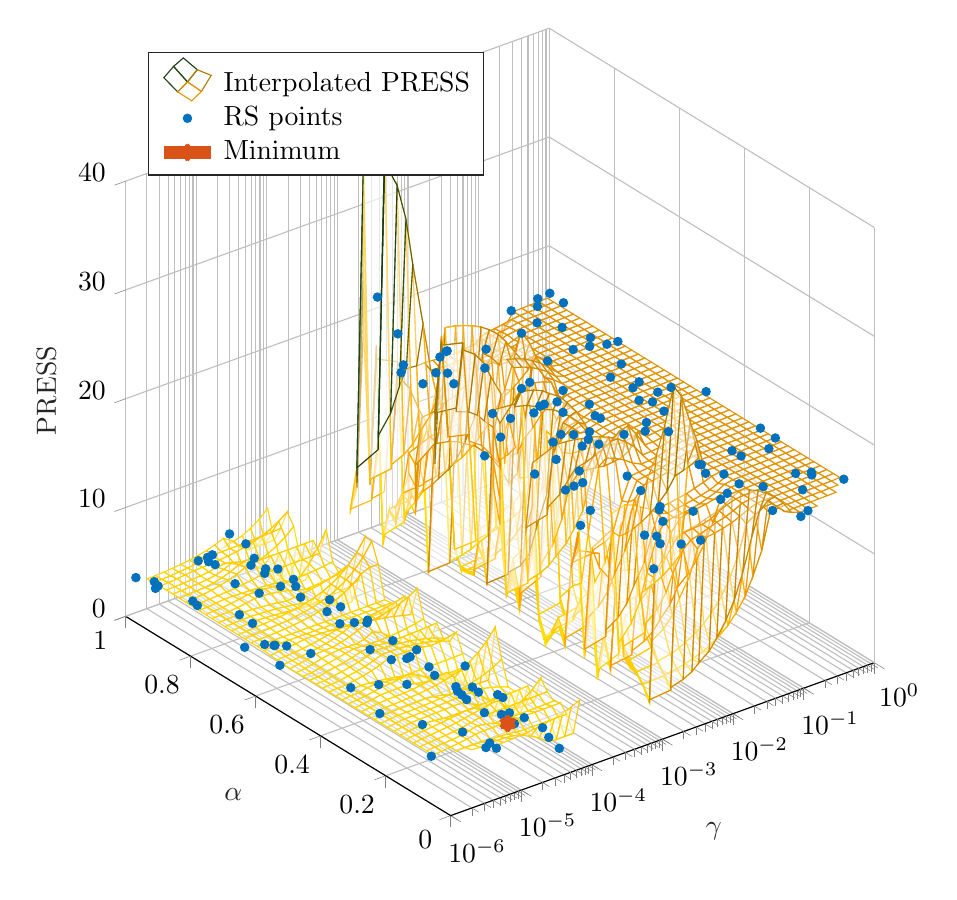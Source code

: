 % This file was created by matlab2tikz.
%
\definecolor{mycolor1}{rgb}{0.0,0.447,0.741}%
\definecolor{mycolor2}{rgb}{0.85,0.325,0.098}%
%
\begin{tikzpicture}

\begin{axis}[%
width=9.509cm,
height=10cm,
at={(0cm,0cm)},
scale only axis,
unbounded coords=jump,
xmode=log,
xmin=1e-06,
xmax=1,
xminorticks=true,
tick align=outside,
xlabel style={font=\color{white!15!black}},
xlabel={$\gamma$},
ymin=0,
ymax=1,
ylabel style={font=\color{white!15!black}},
ylabel={$\alpha$},
zmin=0,
zmax=40,
zlabel style={font=\color{white!15!black}},
zlabel={PRESS},
view={-37.5}{30},
axis background/.style={fill=white},
axis x line*=bottom,
axis y line*=left,
axis z line*=left,
xmajorgrids,
xminorgrids,
ymajorgrids,
zmajorgrids,
legend style={at={(0.03,0.97)}, anchor=north west, legend cell align=left, align=left, draw=white!15!black}
]

\addplot3[%
surf,
fill opacity=0.4, shader=flat corner, fill=white, z buffer=sort, colormap={mymap}{[1pt] rgb(0pt)=(1,0.906,0); rgb(1pt)=(1,0.902,0); rgb(2pt)=(1,0.898,0); rgb(3pt)=(1,0.894,0); rgb(4pt)=(1,0.89,0); rgb(5pt)=(1,0.886,0); rgb(6pt)=(1,0.882,0); rgb(7pt)=(1,0.879,0); rgb(8pt)=(1,0.875,0); rgb(9pt)=(1,0.871,0); rgb(10pt)=(1,0.867,0); rgb(11pt)=(1,0.863,0); rgb(12pt)=(1,0.859,0); rgb(13pt)=(1,0.855,0); rgb(14pt)=(1,0.852,0); rgb(15pt)=(1,0.848,0); rgb(16pt)=(1,0.844,0); rgb(17pt)=(1,0.84,0); rgb(18pt)=(1,0.836,0); rgb(19pt)=(1,0.832,0); rgb(20pt)=(1,0.829,0); rgb(21pt)=(1,0.825,0); rgb(22pt)=(1,0.821,0); rgb(23pt)=(1,0.817,0); rgb(24pt)=(1,0.814,0); rgb(25pt)=(1,0.81,0); rgb(26pt)=(1,0.806,0); rgb(27pt)=(1,0.802,0); rgb(28pt)=(1,0.798,0); rgb(29pt)=(1,0.795,0); rgb(30pt)=(1,0.791,0); rgb(31pt)=(1,0.787,0); rgb(32pt)=(1,0.783,0); rgb(33pt)=(1,0.78,0); rgb(34pt)=(1,0.776,0); rgb(35pt)=(1,0.772,0); rgb(36pt)=(1,0.769,0); rgb(37pt)=(1,0.765,0); rgb(38pt)=(1,0.761,0); rgb(39pt)=(1,0.758,0); rgb(40pt)=(1,0.754,0); rgb(41pt)=(1,0.75,0); rgb(42pt)=(1,0.746,0); rgb(43pt)=(1,0.743,0); rgb(44pt)=(1,0.739,0); rgb(45pt)=(1,0.736,0); rgb(46pt)=(1,0.732,0); rgb(47pt)=(1,0.728,0); rgb(48pt)=(1,0.725,0); rgb(49pt)=(1,0.721,0); rgb(50pt)=(1,0.717,0); rgb(51pt)=(1,0.714,0); rgb(52pt)=(1.0,0.71,0); rgb(53pt)=(1.0,0.706,0); rgb(54pt)=(1.0,0.703,0); rgb(55pt)=(1.0,0.699,0); rgb(56pt)=(1.0,0.695,0); rgb(57pt)=(1.0,0.691,0); rgb(58pt)=(1.0,0.687,0); rgb(59pt)=(1.0,0.683,0); rgb(60pt)=(0.999,0.679,0); rgb(61pt)=(0.999,0.675,0); rgb(62pt)=(0.999,0.672,0); rgb(63pt)=(0.999,0.668,0); rgb(64pt)=(0.999,0.664,0); rgb(65pt)=(0.999,0.66,0); rgb(66pt)=(0.999,0.656,0); rgb(67pt)=(0.998,0.653,0); rgb(68pt)=(0.998,0.649,0); rgb(69pt)=(0.998,0.646,0); rgb(70pt)=(0.998,0.642,0); rgb(71pt)=(0.998,0.639,0); rgb(72pt)=(0.997,0.636,0); rgb(73pt)=(0.997,0.633,0); rgb(74pt)=(0.997,0.63,0); rgb(75pt)=(0.997,0.627,0); rgb(76pt)=(0.996,0.625,0); rgb(77pt)=(0.996,0.622,0); rgb(78pt)=(0.995,0.62,0); rgb(79pt)=(0.993,0.618,0); rgb(80pt)=(0.991,0.616,0); rgb(81pt)=(0.989,0.614,0); rgb(82pt)=(0.986,0.611,0); rgb(83pt)=(0.982,0.61,0); rgb(84pt)=(0.979,0.608,0); rgb(85pt)=(0.974,0.606,0); rgb(86pt)=(0.97,0.604,0); rgb(87pt)=(0.965,0.602,0); rgb(88pt)=(0.96,0.601,0); rgb(89pt)=(0.955,0.599,0); rgb(90pt)=(0.95,0.597,0); rgb(91pt)=(0.944,0.595,0); rgb(92pt)=(0.939,0.594,0); rgb(93pt)=(0.933,0.592,0); rgb(94pt)=(0.927,0.591,0); rgb(95pt)=(0.922,0.589,0); rgb(96pt)=(0.916,0.587,0); rgb(97pt)=(0.911,0.585,0); rgb(98pt)=(0.905,0.584,0); rgb(99pt)=(0.9,0.582,0); rgb(100pt)=(0.895,0.58,0); rgb(101pt)=(0.891,0.578,0); rgb(102pt)=(0.886,0.576,0); rgb(103pt)=(0.882,0.575,0); rgb(104pt)=(0.878,0.573,0); rgb(105pt)=(0.874,0.571,0); rgb(106pt)=(0.869,0.569,0); rgb(107pt)=(0.865,0.567,0); rgb(108pt)=(0.861,0.565,0); rgb(109pt)=(0.857,0.563,0); rgb(110pt)=(0.852,0.561,0); rgb(111pt)=(0.848,0.559,0); rgb(112pt)=(0.844,0.557,0); rgb(113pt)=(0.84,0.555,0); rgb(114pt)=(0.836,0.553,0); rgb(115pt)=(0.832,0.551,0); rgb(116pt)=(0.827,0.549,0); rgb(117pt)=(0.823,0.547,0); rgb(118pt)=(0.819,0.545,0); rgb(119pt)=(0.815,0.543,0); rgb(120pt)=(0.811,0.541,0); rgb(121pt)=(0.807,0.539,0); rgb(122pt)=(0.803,0.537,0); rgb(123pt)=(0.799,0.535,0); rgb(124pt)=(0.794,0.533,0); rgb(125pt)=(0.79,0.531,0); rgb(126pt)=(0.786,0.528,0); rgb(127pt)=(0.782,0.526,0); rgb(128pt)=(0.778,0.524,0); rgb(129pt)=(0.775,0.522,0); rgb(130pt)=(0.771,0.52,0); rgb(131pt)=(0.767,0.518,0); rgb(132pt)=(0.763,0.516,0); rgb(133pt)=(0.76,0.514,0); rgb(134pt)=(0.756,0.512,0); rgb(135pt)=(0.753,0.51,0); rgb(136pt)=(0.749,0.508,0); rgb(137pt)=(0.746,0.506,0); rgb(138pt)=(0.742,0.504,0); rgb(139pt)=(0.739,0.502,0); rgb(140pt)=(0.735,0.5,0); rgb(141pt)=(0.732,0.498,0); rgb(142pt)=(0.728,0.496,0); rgb(143pt)=(0.725,0.494,0); rgb(144pt)=(0.721,0.492,0); rgb(145pt)=(0.717,0.49,0); rgb(146pt)=(0.713,0.488,0); rgb(147pt)=(0.709,0.486,0); rgb(148pt)=(0.705,0.484,0); rgb(149pt)=(0.701,0.482,0); rgb(150pt)=(0.696,0.48,0); rgb(151pt)=(0.692,0.478,0); rgb(152pt)=(0.687,0.476,0); rgb(153pt)=(0.682,0.475,0); rgb(154pt)=(0.677,0.473,0); rgb(155pt)=(0.672,0.471,0); rgb(156pt)=(0.666,0.469,0); rgb(157pt)=(0.66,0.467,0); rgb(158pt)=(0.653,0.466,0); rgb(159pt)=(0.647,0.464,0); rgb(160pt)=(0.64,0.462,0); rgb(161pt)=(0.633,0.461,0); rgb(162pt)=(0.626,0.459,0); rgb(163pt)=(0.618,0.458,0); rgb(164pt)=(0.611,0.456,0); rgb(165pt)=(0.603,0.454,0); rgb(166pt)=(0.596,0.453,0); rgb(167pt)=(0.588,0.451,0); rgb(168pt)=(0.58,0.45,0); rgb(169pt)=(0.572,0.448,0); rgb(170pt)=(0.565,0.446,0); rgb(171pt)=(0.557,0.445,0); rgb(172pt)=(0.549,0.443,0); rgb(173pt)=(0.541,0.441,0); rgb(174pt)=(0.534,0.44,0); rgb(175pt)=(0.527,0.438,0); rgb(176pt)=(0.519,0.436,0); rgb(177pt)=(0.512,0.434,0); rgb(178pt)=(0.505,0.432,0); rgb(179pt)=(0.499,0.43,3.925e-06); rgb(180pt)=(0.492,0.429,3.5e-05); rgb(181pt)=(0.485,0.427,9.631e-05); rgb(182pt)=(0.479,0.425,0.0); rgb(183pt)=(0.472,0.423,0.0); rgb(184pt)=(0.466,0.421,0.0); rgb(185pt)=(0.459,0.419,0.001); rgb(186pt)=(0.452,0.417,0.001); rgb(187pt)=(0.446,0.414,0.001); rgb(188pt)=(0.439,0.412,0.001); rgb(189pt)=(0.433,0.41,0.002); rgb(190pt)=(0.427,0.408,0.002); rgb(191pt)=(0.42,0.406,0.002); rgb(192pt)=(0.414,0.404,0.003); rgb(193pt)=(0.407,0.402,0.003); rgb(194pt)=(0.401,0.399,0.003); rgb(195pt)=(0.395,0.397,0.004); rgb(196pt)=(0.389,0.395,0.004); rgb(197pt)=(0.383,0.393,0.004); rgb(198pt)=(0.377,0.39,0.005); rgb(199pt)=(0.371,0.388,0.005); rgb(200pt)=(0.365,0.386,0.006); rgb(201pt)=(0.359,0.383,0.006); rgb(202pt)=(0.353,0.381,0.007); rgb(203pt)=(0.347,0.379,0.007); rgb(204pt)=(0.341,0.376,0.008); rgb(205pt)=(0.335,0.374,0.008); rgb(206pt)=(0.33,0.372,0.009); rgb(207pt)=(0.324,0.369,0.01); rgb(208pt)=(0.319,0.367,0.012); rgb(209pt)=(0.313,0.364,0.013); rgb(210pt)=(0.308,0.362,0.014); rgb(211pt)=(0.302,0.359,0.016); rgb(212pt)=(0.297,0.357,0.018); rgb(213pt)=(0.292,0.354,0.02); rgb(214pt)=(0.286,0.351,0.022); rgb(215pt)=(0.281,0.349,0.024); rgb(216pt)=(0.276,0.346,0.026); rgb(217pt)=(0.271,0.344,0.028); rgb(218pt)=(0.265,0.341,0.03); rgb(219pt)=(0.26,0.338,0.032); rgb(220pt)=(0.255,0.335,0.034); rgb(221pt)=(0.25,0.333,0.036); rgb(222pt)=(0.245,0.33,0.038); rgb(223pt)=(0.24,0.327,0.04); rgb(224pt)=(0.235,0.325,0.042); rgb(225pt)=(0.23,0.322,0.044); rgb(226pt)=(0.225,0.319,0.046); rgb(227pt)=(0.22,0.317,0.048); rgb(228pt)=(0.215,0.314,0.049); rgb(229pt)=(0.21,0.311,0.05); rgb(230pt)=(0.205,0.308,0.052); rgb(231pt)=(0.201,0.306,0.053); rgb(232pt)=(0.196,0.303,0.054); rgb(233pt)=(0.191,0.3,0.055); rgb(234pt)=(0.186,0.298,0.056); rgb(235pt)=(0.181,0.295,0.057); rgb(236pt)=(0.176,0.292,0.058); rgb(237pt)=(0.172,0.289,0.06); rgb(238pt)=(0.167,0.287,0.061); rgb(239pt)=(0.162,0.284,0.062); rgb(240pt)=(0.158,0.281,0.063); rgb(241pt)=(0.153,0.278,0.064); rgb(242pt)=(0.148,0.276,0.065); rgb(243pt)=(0.144,0.273,0.066); rgb(244pt)=(0.139,0.27,0.066); rgb(245pt)=(0.135,0.267,0.067); rgb(246pt)=(0.13,0.265,0.068); rgb(247pt)=(0.125,0.262,0.069); rgb(248pt)=(0.121,0.259,0.07); rgb(249pt)=(0.116,0.256,0.071); rgb(250pt)=(0.112,0.253,0.071); rgb(251pt)=(0.108,0.251,0.072); rgb(252pt)=(0.103,0.248,0.073); rgb(253pt)=(0.099,0.245,0.073); rgb(254pt)=(0.095,0.242,0.074); rgb(255pt)=(0.09,0.239,0.075)}, mesh/rows=51]
table[row sep=crcr, point meta=\thisrow{c}] {%
%
x	y	z	c\\
1e-06	0	nan	nan\\
1e-06	0.02	nan	nan\\
1e-06	0.04	nan	nan\\
1e-06	0.06	nan	nan\\
1e-06	0.08	nan	nan\\
1e-06	0.1	nan	nan\\
1e-06	0.12	nan	nan\\
1e-06	0.14	nan	nan\\
1e-06	0.16	nan	nan\\
1e-06	0.18	nan	nan\\
1e-06	0.2	nan	nan\\
1e-06	0.22	nan	nan\\
1e-06	0.24	nan	nan\\
1e-06	0.26	nan	nan\\
1e-06	0.28	nan	nan\\
1e-06	0.3	nan	nan\\
1e-06	0.32	nan	nan\\
1e-06	0.34	nan	nan\\
1e-06	0.36	nan	nan\\
1e-06	0.38	nan	nan\\
1e-06	0.4	nan	nan\\
1e-06	0.42	nan	nan\\
1e-06	0.44	nan	nan\\
1e-06	0.46	nan	nan\\
1e-06	0.48	nan	nan\\
1e-06	0.5	nan	nan\\
1e-06	0.52	nan	nan\\
1e-06	0.54	nan	nan\\
1e-06	0.56	nan	nan\\
1e-06	0.58	nan	nan\\
1e-06	0.6	nan	nan\\
1e-06	0.62	nan	nan\\
1e-06	0.64	nan	nan\\
1e-06	0.66	nan	nan\\
1e-06	0.68	nan	nan\\
1e-06	0.7	nan	nan\\
1e-06	0.72	nan	nan\\
1e-06	0.74	nan	nan\\
1e-06	0.76	nan	nan\\
1e-06	0.78	nan	nan\\
1e-06	0.8	nan	nan\\
1e-06	0.82	nan	nan\\
1e-06	0.84	nan	nan\\
1e-06	0.86	nan	nan\\
1e-06	0.88	nan	nan\\
1e-06	0.9	nan	nan\\
1e-06	0.92	nan	nan\\
1e-06	0.94	nan	nan\\
1e-06	0.96	nan	nan\\
1e-06	0.98	nan	nan\\
1e-06	1	nan	nan\\
1.318e-06	0	nan	nan\\
1.318e-06	0.02	nan	nan\\
1.318e-06	0.04	nan	nan\\
1.318e-06	0.06	nan	nan\\
1.318e-06	0.08	3.844	3.844\\
1.318e-06	0.1	3.85	3.85\\
1.318e-06	0.12	3.846	3.846\\
1.318e-06	0.14	3.84	3.84\\
1.318e-06	0.16	3.834	3.834\\
1.318e-06	0.18	3.827	3.827\\
1.318e-06	0.2	3.821	3.821\\
1.318e-06	0.22	3.814	3.814\\
1.318e-06	0.24	3.808	3.808\\
1.318e-06	0.26	3.801	3.801\\
1.318e-06	0.28	3.795	3.795\\
1.318e-06	0.3	3.788	3.788\\
1.318e-06	0.32	3.782	3.782\\
1.318e-06	0.34	3.775	3.775\\
1.318e-06	0.36	3.769	3.769\\
1.318e-06	0.38	3.762	3.762\\
1.318e-06	0.4	3.756	3.756\\
1.318e-06	0.42	3.749	3.749\\
1.318e-06	0.44	3.743	3.743\\
1.318e-06	0.46	3.736	3.736\\
1.318e-06	0.48	3.73	3.73\\
1.318e-06	0.5	3.716	3.716\\
1.318e-06	0.52	3.701	3.701\\
1.318e-06	0.54	3.711	3.711\\
1.318e-06	0.56	3.762	3.762\\
1.318e-06	0.58	3.815	3.815\\
1.318e-06	0.6	3.868	3.868\\
1.318e-06	0.62	3.921	3.921\\
1.318e-06	0.64	3.878	3.878\\
1.318e-06	0.66	3.882	3.882\\
1.318e-06	0.68	3.887	3.887\\
1.318e-06	0.7	3.893	3.893\\
1.318e-06	0.72	3.898	3.898\\
1.318e-06	0.74	3.903	3.903\\
1.318e-06	0.76	3.908	3.908\\
1.318e-06	0.78	3.914	3.914\\
1.318e-06	0.8	3.919	3.919\\
1.318e-06	0.82	3.924	3.924\\
1.318e-06	0.84	3.93	3.93\\
1.318e-06	0.86	3.935	3.935\\
1.318e-06	0.88	3.968	3.968\\
1.318e-06	0.9	3.959	3.959\\
1.318e-06	0.92	3.953	3.953\\
1.318e-06	0.94	3.902	3.902\\
1.318e-06	0.96	3.881	3.881\\
1.318e-06	0.98	nan	nan\\
1.318e-06	1	nan	nan\\
1.738e-06	0	nan	nan\\
1.738e-06	0.02	nan	nan\\
1.738e-06	0.04	nan	nan\\
1.738e-06	0.06	nan	nan\\
1.738e-06	0.08	3.893	3.893\\
1.738e-06	0.1	3.909	3.909\\
1.738e-06	0.12	3.929	3.929\\
1.738e-06	0.14	3.927	3.927\\
1.738e-06	0.16	3.924	3.924\\
1.738e-06	0.18	3.921	3.921\\
1.738e-06	0.2	3.918	3.918\\
1.738e-06	0.22	3.916	3.916\\
1.738e-06	0.24	3.913	3.913\\
1.738e-06	0.26	3.91	3.91\\
1.738e-06	0.28	3.898	3.898\\
1.738e-06	0.3	3.883	3.883\\
1.738e-06	0.32	3.868	3.868\\
1.738e-06	0.34	3.852	3.852\\
1.738e-06	0.36	3.837	3.837\\
1.738e-06	0.38	3.822	3.822\\
1.738e-06	0.4	3.807	3.807\\
1.738e-06	0.42	3.792	3.792\\
1.738e-06	0.44	3.777	3.777\\
1.738e-06	0.46	3.762	3.762\\
1.738e-06	0.48	3.772	3.772\\
1.738e-06	0.5	3.797	3.797\\
1.738e-06	0.52	3.821	3.821\\
1.738e-06	0.54	3.808	3.808\\
1.738e-06	0.56	3.819	3.819\\
1.738e-06	0.58	3.932	3.932\\
1.738e-06	0.6	4.01	4.01\\
1.738e-06	0.62	3.945	3.945\\
1.738e-06	0.64	3.902	3.902\\
1.738e-06	0.66	3.929	3.929\\
1.738e-06	0.68	3.923	3.923\\
1.738e-06	0.7	3.925	3.925\\
1.738e-06	0.72	3.93	3.93\\
1.738e-06	0.74	3.935	3.935\\
1.738e-06	0.76	3.94	3.94\\
1.738e-06	0.78	3.945	3.945\\
1.738e-06	0.8	3.952	3.952\\
1.738e-06	0.82	3.971	3.971\\
1.738e-06	0.84	4.015	4.015\\
1.738e-06	0.86	4.006	4.006\\
1.738e-06	0.88	3.997	3.997\\
1.738e-06	0.9	3.988	3.988\\
1.738e-06	0.92	4.003	4.003\\
1.738e-06	0.94	3.931	3.931\\
1.738e-06	0.96	3.915	3.915\\
1.738e-06	0.98	nan	nan\\
1.738e-06	1	nan	nan\\
2.291e-06	0	nan	nan\\
2.291e-06	0.02	nan	nan\\
2.291e-06	0.04	nan	nan\\
2.291e-06	0.06	3.989	3.989\\
2.291e-06	0.08	3.962	3.962\\
2.291e-06	0.1	3.958	3.958\\
2.291e-06	0.12	3.986	3.986\\
2.291e-06	0.14	4.014	4.014\\
2.291e-06	0.16	4.033	4.033\\
2.291e-06	0.18	4.03	4.03\\
2.291e-06	0.2	4.027	4.027\\
2.291e-06	0.22	4.013	4.013\\
2.291e-06	0.24	3.974	3.974\\
2.291e-06	0.26	3.935	3.935\\
2.291e-06	0.28	3.954	3.954\\
2.291e-06	0.3	3.978	3.978\\
2.291e-06	0.32	3.944	3.944\\
2.291e-06	0.34	3.911	3.911\\
2.291e-06	0.36	3.878	3.878\\
2.291e-06	0.38	3.844	3.844\\
2.291e-06	0.4	3.851	3.851\\
2.291e-06	0.42	3.876	3.876\\
2.291e-06	0.44	3.901	3.901\\
2.291e-06	0.46	3.925	3.925\\
2.291e-06	0.48	3.95	3.95\\
2.291e-06	0.5	3.974	3.974\\
2.291e-06	0.52	3.999	3.999\\
2.291e-06	0.54	3.875	3.875\\
2.291e-06	0.56	3.879	3.879\\
2.291e-06	0.58	3.977	3.977\\
2.291e-06	0.6	4.027	4.027\\
2.291e-06	0.62	3.946	3.946\\
2.291e-06	0.64	3.934	3.934\\
2.291e-06	0.66	3.961	3.961\\
2.291e-06	0.68	3.988	3.988\\
2.291e-06	0.7	3.988	3.988\\
2.291e-06	0.72	3.973	3.973\\
2.291e-06	0.74	3.977	3.977\\
2.291e-06	0.76	3.984	3.984\\
2.291e-06	0.78	4.002	4.002\\
2.291e-06	0.8	4.019	4.019\\
2.291e-06	0.82	4.022	4.022\\
2.291e-06	0.84	4.083	4.083\\
2.291e-06	0.86	4.045	4.045\\
2.291e-06	0.88	4.036	4.036\\
2.291e-06	0.9	4.026	4.026\\
2.291e-06	0.92	4.07	4.07\\
2.291e-06	0.94	3.978	3.978\\
2.291e-06	0.96	3.961	3.961\\
2.291e-06	0.98	nan	nan\\
2.291e-06	1	nan	nan\\
3.02e-06	0	nan	nan\\
3.02e-06	0.02	nan	nan\\
3.02e-06	0.04	4.205	4.205\\
3.02e-06	0.06	4.026	4.026\\
3.02e-06	0.08	4.053	4.053\\
3.02e-06	0.1	4.022	4.022\\
3.02e-06	0.12	4.051	4.051\\
3.02e-06	0.14	4.079	4.079\\
3.02e-06	0.16	4.107	4.107\\
3.02e-06	0.18	4.106	4.106\\
3.02e-06	0.2	4.067	4.067\\
3.02e-06	0.22	4.028	4.028\\
3.02e-06	0.24	3.988	3.988\\
3.02e-06	0.26	3.949	3.949\\
3.02e-06	0.28	3.967	3.967\\
3.02e-06	0.3	4.04	4.04\\
3.02e-06	0.32	4.101	4.101\\
3.02e-06	0.34	4.068	4.068\\
3.02e-06	0.36	4.035	4.035\\
3.02e-06	0.38	3.874	3.874\\
3.02e-06	0.4	3.967	3.967\\
3.02e-06	0.42	4.005	4.005\\
3.02e-06	0.44	4.042	4.042\\
3.02e-06	0.46	4.079	4.079\\
3.02e-06	0.48	4.117	4.117\\
3.02e-06	0.5	4.154	4.154\\
3.02e-06	0.52	4.191	4.191\\
3.02e-06	0.54	3.964	3.964\\
3.02e-06	0.56	3.959	3.959\\
3.02e-06	0.58	4.056	4.056\\
3.02e-06	0.6	4.027	4.027\\
3.02e-06	0.62	3.946	3.946\\
3.02e-06	0.64	3.976	3.976\\
3.02e-06	0.66	4.003	4.003\\
3.02e-06	0.68	4.03	4.03\\
3.02e-06	0.7	3.995	3.995\\
3.02e-06	0.72	3.986	3.986\\
3.02e-06	0.74	4.034	4.034\\
3.02e-06	0.76	4.073	4.073\\
3.02e-06	0.78	4.09	4.09\\
3.02e-06	0.8	4.108	4.108\\
3.02e-06	0.82	4.076	4.076\\
3.02e-06	0.84	4.201	4.201\\
3.02e-06	0.86	4.096	4.096\\
3.02e-06	0.88	4.086	4.086\\
3.02e-06	0.9	4.077	4.077\\
3.02e-06	0.92	4.158	4.158\\
3.02e-06	0.94	4.04	4.04\\
3.02e-06	0.96	4.021	4.021\\
3.02e-06	0.98	nan	nan\\
3.02e-06	1	nan	nan\\
3.981e-06	0	nan	nan\\
3.981e-06	0.02	4.396	4.396\\
3.981e-06	0.04	4.136	4.136\\
3.981e-06	0.06	4.017	4.017\\
3.981e-06	0.08	4.172	4.172\\
3.981e-06	0.1	4.116	4.116\\
3.981e-06	0.12	4.135	4.135\\
3.981e-06	0.14	4.162	4.162\\
3.981e-06	0.16	4.187	4.187\\
3.981e-06	0.18	4.038	4.038\\
3.981e-06	0.2	4.086	4.086\\
3.981e-06	0.22	4.046	4.046\\
3.981e-06	0.24	4.007	4.007\\
3.981e-06	0.26	3.968	3.968\\
3.981e-06	0.28	4.005	4.005\\
3.981e-06	0.3	4.052	4.052\\
3.981e-06	0.32	4.129	4.129\\
3.981e-06	0.34	4.206	4.206\\
3.981e-06	0.36	4.099	4.099\\
3.981e-06	0.38	3.817	3.817\\
3.981e-06	0.4	4.107	4.107\\
3.981e-06	0.42	4.142	4.142\\
3.981e-06	0.44	4.179	4.179\\
3.981e-06	0.46	4.216	4.216\\
3.981e-06	0.48	4.254	4.254\\
3.981e-06	0.5	4.291	4.291\\
3.981e-06	0.52	4.236	4.236\\
3.981e-06	0.54	4.08	4.08\\
3.981e-06	0.56	4.063	4.063\\
3.981e-06	0.58	4.161	4.161\\
3.981e-06	0.6	4.028	4.028\\
3.981e-06	0.62	3.946	3.946\\
3.981e-06	0.64	4.032	4.032\\
3.981e-06	0.66	4.059	4.059\\
3.981e-06	0.68	4.085	4.085\\
3.981e-06	0.7	3.958	3.958\\
3.981e-06	0.72	3.948	3.948\\
3.981e-06	0.74	3.991	3.991\\
3.981e-06	0.76	4.19	4.19\\
3.981e-06	0.78	4.207	4.207\\
3.981e-06	0.8	4.108	4.108\\
3.981e-06	0.82	4.125	4.125\\
3.981e-06	0.84	4.358	4.358\\
3.981e-06	0.86	4.212	4.212\\
3.981e-06	0.88	4.154	4.154\\
3.981e-06	0.9	4.144	4.144\\
3.981e-06	0.92	4.241	4.241\\
3.981e-06	0.94	4.123	4.123\\
3.981e-06	0.96	4.101	4.101\\
3.981e-06	0.98	nan	nan\\
3.981e-06	1	nan	nan\\
5.248e-06	0	nan	nan\\
5.248e-06	0.02	4.358	4.358\\
5.248e-06	0.04	4.249	4.249\\
5.248e-06	0.06	3.994	3.994\\
5.248e-06	0.08	4.33	4.33\\
5.248e-06	0.1	4.273	4.273\\
5.248e-06	0.12	4.241	4.241\\
5.248e-06	0.14	4.266	4.266\\
5.248e-06	0.16	4.291	4.291\\
5.248e-06	0.18	3.936	3.936\\
5.248e-06	0.2	4.11	4.11\\
5.248e-06	0.22	4.071	4.071\\
5.248e-06	0.24	4.032	4.032\\
5.248e-06	0.26	3.992	3.992\\
5.248e-06	0.28	4.055	4.055\\
5.248e-06	0.3	4.075	4.075\\
5.248e-06	0.32	4.145	4.145\\
5.248e-06	0.34	4.233	4.233\\
5.248e-06	0.36	4.024	4.024\\
5.248e-06	0.38	3.742	3.742\\
5.248e-06	0.4	4.298	4.298\\
5.248e-06	0.42	4.322	4.322\\
5.248e-06	0.44	4.36	4.36\\
5.248e-06	0.46	4.397	4.397\\
5.248e-06	0.48	4.434	4.434\\
5.248e-06	0.5	4.41	4.41\\
5.248e-06	0.52	4.257	4.257\\
5.248e-06	0.54	4.233	4.233\\
5.248e-06	0.56	4.201	4.201\\
5.248e-06	0.58	4.206	4.206\\
5.248e-06	0.6	4.028	4.028\\
5.248e-06	0.62	3.947	3.947\\
5.248e-06	0.64	4.105	4.105\\
5.248e-06	0.66	4.132	4.132\\
5.248e-06	0.68	4.158	4.158\\
5.248e-06	0.7	3.908	3.908\\
5.248e-06	0.72	3.899	3.899\\
5.248e-06	0.74	3.935	3.935\\
5.248e-06	0.76	4.344	4.344\\
5.248e-06	0.78	4.343	4.343\\
5.248e-06	0.8	4.087	4.087\\
5.248e-06	0.82	4.189	4.189\\
5.248e-06	0.84	4.564	4.564\\
5.248e-06	0.86	4.418	4.418\\
5.248e-06	0.88	4.272	4.272\\
5.248e-06	0.9	4.233	4.233\\
5.248e-06	0.92	4.278	4.278\\
5.248e-06	0.94	4.231	4.231\\
5.248e-06	0.96	4.205	4.205\\
5.248e-06	0.98	nan	nan\\
5.248e-06	1	nan	nan\\
6.918e-06	0	nan	nan\\
6.918e-06	0.02	4.388	4.388\\
6.918e-06	0.04	4.218	4.218\\
6.918e-06	0.06	3.963	3.963\\
6.918e-06	0.08	4.382	4.382\\
6.918e-06	0.1	4.476	4.476\\
6.918e-06	0.12	4.378	4.378\\
6.918e-06	0.14	4.403	4.403\\
6.918e-06	0.16	4.38	4.38\\
6.918e-06	0.18	3.903	3.903\\
6.918e-06	0.2	4.143	4.143\\
6.918e-06	0.22	4.104	4.104\\
6.918e-06	0.24	4.064	4.064\\
6.918e-06	0.26	4.021	4.021\\
6.918e-06	0.28	4.121	4.121\\
6.918e-06	0.3	4.141	4.141\\
6.918e-06	0.32	4.167	4.167\\
6.918e-06	0.34	4.348	4.348\\
6.918e-06	0.36	3.925	3.925\\
6.918e-06	0.38	3.643	3.643\\
6.918e-06	0.4	4.551	4.551\\
6.918e-06	0.42	4.572	4.572\\
6.918e-06	0.44	4.598	4.598\\
6.918e-06	0.46	4.635	4.635\\
6.918e-06	0.48	4.578	4.578\\
6.918e-06	0.5	4.386	4.386\\
6.918e-06	0.52	4.435	4.435\\
6.918e-06	0.54	4.435	4.435\\
6.918e-06	0.56	4.382	4.382\\
6.918e-06	0.58	4.171	4.171\\
6.918e-06	0.6	4.029	4.029\\
6.918e-06	0.62	3.948	3.948\\
6.918e-06	0.64	4.202	4.202\\
6.918e-06	0.66	4.228	4.228\\
6.918e-06	0.68	4.255	4.255\\
6.918e-06	0.7	3.843	3.843\\
6.918e-06	0.72	3.834	3.834\\
6.918e-06	0.74	3.862	3.862\\
6.918e-06	0.76	4.348	4.348\\
6.918e-06	0.78	4.315	4.315\\
6.918e-06	0.8	4.059	4.059\\
6.918e-06	0.82	4.273	4.273\\
6.918e-06	0.84	4.835	4.835\\
6.918e-06	0.86	4.689	4.689\\
6.918e-06	0.88	4.543	4.543\\
6.918e-06	0.9	4.398	4.398\\
6.918e-06	0.92	4.327	4.327\\
6.918e-06	0.94	4.383	4.383\\
6.918e-06	0.96	4.343	4.343\\
6.918e-06	0.98	nan	nan\\
6.918e-06	1	nan	nan\\
9.12e-06	0	nan	nan\\
9.12e-06	0.02	4.428	4.428\\
9.12e-06	0.04	4.178	4.178\\
9.12e-06	0.06	3.923	3.923\\
9.12e-06	0.08	4.382	4.382\\
9.12e-06	0.1	4.333	4.333\\
9.12e-06	0.12	4.558	4.558\\
9.12e-06	0.14	4.567	4.567\\
9.12e-06	0.16	4.482	4.482\\
9.12e-06	0.18	3.91	3.91\\
9.12e-06	0.2	4.186	4.186\\
9.12e-06	0.22	4.147	4.147\\
9.12e-06	0.24	4.107	4.107\\
9.12e-06	0.26	3.918	3.918\\
9.12e-06	0.28	4.208	4.208\\
9.12e-06	0.3	4.228	4.228\\
9.12e-06	0.32	4.029	4.029\\
9.12e-06	0.34	4.498	4.498\\
9.12e-06	0.36	3.795	3.795\\
9.12e-06	0.38	3.513	3.513\\
9.12e-06	0.4	4.883	4.883\\
9.12e-06	0.42	4.867	4.867\\
9.12e-06	0.44	4.851	4.851\\
9.12e-06	0.46	4.738	4.738\\
9.12e-06	0.48	4.546	4.546\\
9.12e-06	0.5	4.354	4.354\\
9.12e-06	0.52	4.67	4.67\\
9.12e-06	0.54	4.701	4.701\\
9.12e-06	0.56	4.547	4.547\\
9.12e-06	0.58	4.126	4.126\\
9.12e-06	0.6	4.03	4.03\\
9.12e-06	0.62	3.949	3.949\\
9.12e-06	0.64	4.329	4.329\\
9.12e-06	0.66	4.356	4.356\\
9.12e-06	0.68	4.382	4.382\\
9.12e-06	0.7	3.758	3.758\\
9.12e-06	0.72	3.748	3.748\\
9.12e-06	0.74	3.764	3.764\\
9.12e-06	0.76	4.251	4.251\\
9.12e-06	0.78	4.278	4.278\\
9.12e-06	0.8	4.022	4.022\\
9.12e-06	0.82	4.385	4.385\\
9.12e-06	0.84	5.193	5.193\\
9.12e-06	0.86	5.047	5.047\\
9.12e-06	0.88	4.901	4.901\\
9.12e-06	0.9	4.452	4.452\\
9.12e-06	0.92	4.392	4.392\\
9.12e-06	0.94	4.489	4.489\\
9.12e-06	0.96	4.525	4.525\\
9.12e-06	0.98	nan	nan\\
9.12e-06	1	nan	nan\\
1.202e-05	0	nan	nan\\
1.202e-05	0.02	4.48	4.48\\
1.202e-05	0.04	4.088	4.088\\
1.202e-05	0.06	3.87	3.87\\
1.202e-05	0.08	4.383	4.383\\
1.202e-05	0.1	4.145	4.145\\
1.202e-05	0.12	4.605	4.605\\
1.202e-05	0.14	4.702	4.702\\
1.202e-05	0.16	4.42	4.42\\
1.202e-05	0.18	3.918	3.918\\
1.202e-05	0.2	4.151	4.151\\
1.202e-05	0.22	4.203	4.203\\
1.202e-05	0.24	4.164	4.164\\
1.202e-05	0.26	3.783	3.783\\
1.202e-05	0.28	4.323	4.323\\
1.202e-05	0.3	4.343	4.343\\
1.202e-05	0.32	3.814	3.814\\
1.202e-05	0.34	4.191	4.191\\
1.202e-05	0.36	3.623	3.623\\
1.202e-05	0.38	3.351	3.351\\
1.202e-05	0.4	4.887	4.887\\
1.202e-05	0.42	4.871	4.871\\
1.202e-05	0.44	4.835	4.835\\
1.202e-05	0.46	4.695	4.695\\
1.202e-05	0.48	4.503	4.503\\
1.202e-05	0.5	4.527	4.527\\
1.202e-05	0.52	4.981	4.981\\
1.202e-05	0.54	5.052	5.052\\
1.202e-05	0.56	4.58	4.58\\
1.202e-05	0.58	4.066	4.066\\
1.202e-05	0.6	4.031	4.031\\
1.202e-05	0.62	3.95	3.95\\
1.202e-05	0.64	4.497	4.497\\
1.202e-05	0.66	4.523	4.523\\
1.202e-05	0.68	4.55	4.55\\
1.202e-05	0.7	3.645	3.645\\
1.202e-05	0.72	3.636	3.636\\
1.202e-05	0.74	3.65	3.65\\
1.202e-05	0.76	4.123	4.123\\
1.202e-05	0.78	4.23	4.23\\
1.202e-05	0.8	3.973	3.973\\
1.202e-05	0.82	4.532	4.532\\
1.202e-05	0.84	5.374	5.374\\
1.202e-05	0.86	5.215	5.215\\
1.202e-05	0.88	4.663	4.663\\
1.202e-05	0.9	4.111	4.111\\
1.202e-05	0.92	4.477	4.477\\
1.202e-05	0.94	4.497	4.497\\
1.202e-05	0.96	4.765	4.765\\
1.202e-05	0.98	nan	nan\\
1.202e-05	1	nan	nan\\
1.585e-05	0	nan	nan\\
1.585e-05	0.02	4.549	4.549\\
1.585e-05	0.04	3.826	3.826\\
1.585e-05	0.06	3.8	3.8\\
1.585e-05	0.08	4.384	4.384\\
1.585e-05	0.1	4.137	4.137\\
1.585e-05	0.12	4.611	4.611\\
1.585e-05	0.14	4.881	4.881\\
1.585e-05	0.16	3.875	3.875\\
1.585e-05	0.18	3.929	3.929\\
1.585e-05	0.2	3.831	3.831\\
1.585e-05	0.22	4.278	4.278\\
1.585e-05	0.24	4.239	4.239\\
1.585e-05	0.26	3.604	3.604\\
1.585e-05	0.28	4.475	4.475\\
1.585e-05	0.3	4.494	4.494\\
1.585e-05	0.32	3.819	3.819\\
1.585e-05	0.34	3.713	3.713\\
1.585e-05	0.36	3.396	3.396\\
1.585e-05	0.38	3.354	3.354\\
1.585e-05	0.4	4.892	4.892\\
1.585e-05	0.42	4.87	4.87\\
1.585e-05	0.44	4.776	4.776\\
1.585e-05	0.46	4.639	4.639\\
1.585e-05	0.48	4.483	4.483\\
1.585e-05	0.5	4.936	4.936\\
1.585e-05	0.52	5.326	5.326\\
1.585e-05	0.54	5.017	5.017\\
1.585e-05	0.56	4.624	4.624\\
1.585e-05	0.58	4.01	4.01\\
1.585e-05	0.6	4.033	4.033\\
1.585e-05	0.62	3.951	3.951\\
1.585e-05	0.64	4.718	4.718\\
1.585e-05	0.66	4.744	4.744\\
1.585e-05	0.68	4.771	4.771\\
1.585e-05	0.7	3.626	3.626\\
1.585e-05	0.72	3.487	3.487\\
1.585e-05	0.74	3.714	3.714\\
1.585e-05	0.76	3.954	3.954\\
1.585e-05	0.78	4.166	4.166\\
1.585e-05	0.8	3.909	3.909\\
1.585e-05	0.82	4.567	4.567\\
1.585e-05	0.84	5.375	5.375\\
1.585e-05	0.86	4.765	4.765\\
1.585e-05	0.88	4.213	4.213\\
1.585e-05	0.9	3.661	3.661\\
1.585e-05	0.92	4.589	4.589\\
1.585e-05	0.94	4.506	4.506\\
1.585e-05	0.96	5.081	5.081\\
1.585e-05	0.98	nan	nan\\
1.585e-05	1	nan	nan\\
2.089e-05	0	nan	nan\\
2.089e-05	0.02	4.641	4.641\\
2.089e-05	0.04	3.48	3.48\\
2.089e-05	0.06	3.714	3.714\\
2.089e-05	0.08	4.385	4.385\\
2.089e-05	0.1	4.142	4.142\\
2.089e-05	0.12	4.617	4.617\\
2.089e-05	0.14	4.916	4.916\\
2.089e-05	0.16	3.156	3.156\\
2.089e-05	0.18	3.944	3.944\\
2.089e-05	0.2	3.409	3.409\\
2.089e-05	0.22	4.195	4.195\\
2.089e-05	0.24	4.139	4.139\\
2.089e-05	0.26	3.713	3.713\\
2.089e-05	0.28	4.674	4.674\\
2.089e-05	0.3	4.563	4.563\\
2.089e-05	0.32	3.826	3.826\\
2.089e-05	0.34	3.083	3.083\\
2.089e-05	0.36	3.098	3.098\\
2.089e-05	0.38	3.359	3.359\\
2.089e-05	0.4	4.885	4.885\\
2.089e-05	0.42	4.792	4.792\\
2.089e-05	0.44	4.699	4.699\\
2.089e-05	0.46	4.611	4.611\\
2.089e-05	0.48	4.521	4.521\\
2.089e-05	0.5	4.58	4.58\\
2.089e-05	0.52	5.439	5.439\\
2.089e-05	0.54	4.885	4.885\\
2.089e-05	0.56	4.681	4.681\\
2.089e-05	0.58	4.014	4.014\\
2.089e-05	0.6	4.035	4.035\\
2.089e-05	0.62	3.954	3.954\\
2.089e-05	0.64	5.009	5.009\\
2.089e-05	0.66	5.036	5.036\\
2.089e-05	0.68	5.063	5.063\\
2.089e-05	0.7	3.673	3.673\\
2.089e-05	0.72	3.291	3.291\\
2.089e-05	0.74	3.797	3.797\\
2.089e-05	0.76	3.731	3.731\\
2.089e-05	0.78	4.185	4.185\\
2.089e-05	0.8	3.825	3.825\\
2.089e-05	0.82	4.57	4.57\\
2.089e-05	0.84	5.377	5.377\\
2.089e-05	0.86	4.172	4.172\\
2.089e-05	0.88	3.62	3.62\\
2.089e-05	0.9	3.434	3.434\\
2.089e-05	0.92	4.737	4.737\\
2.089e-05	0.94	4.518	4.518\\
2.089e-05	0.96	4.621	4.621\\
2.089e-05	0.98	3.709	3.709\\
2.089e-05	1	nan	nan\\
2.754e-05	0	nan	nan\\
2.754e-05	0.02	4.761	4.761\\
2.754e-05	0.04	3.025	3.025\\
2.754e-05	0.06	3.716	3.716\\
2.754e-05	0.08	4.387	4.387\\
2.754e-05	0.1	4.149	4.149\\
2.754e-05	0.12	4.626	4.626\\
2.754e-05	0.14	3.968	3.968\\
2.754e-05	0.16	2.991	2.991\\
2.754e-05	0.18	3.963	3.963\\
2.754e-05	0.2	2.853	2.853\\
2.754e-05	0.22	3.639	3.639\\
2.754e-05	0.24	3.828	3.828\\
2.754e-05	0.26	3.863	3.863\\
2.754e-05	0.28	4.937	4.937\\
2.754e-05	0.3	3.843	3.843\\
2.754e-05	0.32	3.834	3.834\\
2.754e-05	0.34	2.997	2.997\\
2.754e-05	0.36	2.704	2.704\\
2.754e-05	0.38	3.364	3.364\\
2.754e-05	0.4	4.783	4.783\\
2.754e-05	0.42	4.69	4.69\\
2.754e-05	0.44	4.597	4.597\\
2.754e-05	0.46	4.629	4.629\\
2.754e-05	0.48	3.5	3.5\\
2.754e-05	0.5	3.954	3.954\\
2.754e-05	0.52	5.589	5.589\\
2.754e-05	0.54	4.756	4.756\\
2.754e-05	0.56	4.756	4.756\\
2.754e-05	0.58	4.019	4.019\\
2.754e-05	0.6	4.038	4.038\\
2.754e-05	0.62	3.956	3.956\\
2.754e-05	0.64	5.394	5.394\\
2.754e-05	0.66	5.42	5.42\\
2.754e-05	0.68	5.447	5.447\\
2.754e-05	0.7	3.734	3.734\\
2.754e-05	0.72	3.032	3.032\\
2.754e-05	0.74	3.908	3.908\\
2.754e-05	0.76	3.491	3.491\\
2.754e-05	0.78	4.225	4.225\\
2.754e-05	0.8	3.482	3.482\\
2.754e-05	0.82	4.573	4.573\\
2.754e-05	0.84	5.379	5.379\\
2.754e-05	0.86	3.391	3.391\\
2.754e-05	0.88	2.839	2.839\\
2.754e-05	0.9	3.666	3.666\\
2.754e-05	0.92	4.932	4.932\\
2.754e-05	0.94	4.535	4.535\\
2.754e-05	0.96	3.697	3.697\\
2.754e-05	0.98	3.89	3.89\\
2.754e-05	1	nan	nan\\
3.631e-05	0	nan	nan\\
3.631e-05	0.02	4.92	4.92\\
3.631e-05	0.04	2.425	2.425\\
3.631e-05	0.06	3.717	3.717\\
3.631e-05	0.08	4.389	4.389\\
3.631e-05	0.1	4.158	4.158\\
3.631e-05	0.12	4.638	4.638\\
3.631e-05	0.14	3.748	3.748\\
3.631e-05	0.16	2.997	2.997\\
3.631e-05	0.18	3.988	3.988\\
3.631e-05	0.2	2.12	2.12\\
3.631e-05	0.22	2.936	2.936\\
3.631e-05	0.24	3.638	3.638\\
3.631e-05	0.26	4.061	4.061\\
3.631e-05	0.28	5.366	5.366\\
3.631e-05	0.3	2.894	2.894\\
3.631e-05	0.32	3.846	3.846\\
3.631e-05	0.34	3.003	3.003\\
3.631e-05	0.36	2.185	2.185\\
3.631e-05	0.38	3.372	3.372\\
3.631e-05	0.4	4.649	4.649\\
3.631e-05	0.42	4.556	4.556\\
3.631e-05	0.44	4.463	4.463\\
3.631e-05	0.46	4.653	4.653\\
3.631e-05	0.48	2.447	2.447\\
3.631e-05	0.5	4.03	4.03\\
3.631e-05	0.52	5.785	5.785\\
3.631e-05	0.54	4.638	4.638\\
3.631e-05	0.56	4.856	4.856\\
3.631e-05	0.58	4.025	4.025\\
3.631e-05	0.6	4.042	4.042\\
3.631e-05	0.62	3.96	3.96\\
3.631e-05	0.64	5.9	5.9\\
3.631e-05	0.66	5.927	5.927\\
3.631e-05	0.68	5.954	5.954\\
3.631e-05	0.7	3.815	3.815\\
3.631e-05	0.72	2.691	2.691\\
3.631e-05	0.74	4.053	4.053\\
3.631e-05	0.76	3.543	3.543\\
3.631e-05	0.78	4.278	4.278\\
3.631e-05	0.8	3.736	3.736\\
3.631e-05	0.82	4.577	4.577\\
3.631e-05	0.84	5.381	5.381\\
3.631e-05	0.86	2.459	2.459\\
3.631e-05	0.88	1.808	1.808\\
3.631e-05	0.9	3.973	3.973\\
3.631e-05	0.92	5.189	5.189\\
3.631e-05	0.94	4.557	4.557\\
3.631e-05	0.96	3.226	3.226\\
3.631e-05	0.98	4.13	4.13\\
3.631e-05	1	nan	nan\\
4.786e-05	0	nan	nan\\
4.786e-05	0.02	5.129	5.129\\
4.786e-05	0.04	2.322	2.322\\
4.786e-05	0.06	3.719	3.719\\
4.786e-05	0.08	4.392	4.392\\
4.786e-05	0.1	4.169	4.169\\
4.786e-05	0.12	4.653	4.653\\
4.786e-05	0.14	4.2	4.2\\
4.786e-05	0.16	3.004	3.004\\
4.786e-05	0.18	4.021	4.021\\
4.786e-05	0.2	1.195	1.195\\
4.786e-05	0.22	2.924	2.924\\
4.786e-05	0.24	3.463	3.463\\
4.786e-05	0.26	4.323	4.323\\
4.786e-05	0.28	5.938	5.938\\
4.786e-05	0.3	2.477	2.477\\
4.786e-05	0.32	3.861	3.861\\
4.786e-05	0.34	3.01	3.01\\
4.786e-05	0.36	1.591	1.591\\
4.786e-05	0.38	3.382	3.382\\
4.786e-05	0.4	4.682	4.682\\
4.786e-05	0.42	4.379	4.379\\
4.786e-05	0.44	4.286	4.286\\
4.786e-05	0.46	4.684	4.684\\
4.786e-05	0.48	2.547	2.547\\
4.786e-05	0.5	4.13	4.13\\
4.786e-05	0.52	6.045	6.045\\
4.786e-05	0.54	4.483	4.483\\
4.786e-05	0.56	4.987	4.987\\
4.786e-05	0.58	4.034	4.034\\
4.786e-05	0.6	4.047	4.047\\
4.786e-05	0.62	3.965	3.965\\
4.786e-05	0.64	6.568	6.568\\
4.786e-05	0.66	6.595	6.595\\
4.786e-05	0.68	6.622	6.622\\
4.786e-05	0.7	3.921	3.921\\
4.786e-05	0.72	2.242	2.242\\
4.786e-05	0.74	4.245	4.245\\
4.786e-05	0.76	3.613	3.613\\
4.786e-05	0.78	4.348	4.348\\
4.786e-05	0.8	4.577	4.577\\
4.786e-05	0.82	4.582	4.582\\
4.786e-05	0.84	5.385	5.385\\
4.786e-05	0.86	1.429	1.429\\
4.786e-05	0.88	1.862	1.862\\
4.786e-05	0.9	4.376	4.376\\
4.786e-05	0.92	5.529	5.529\\
4.786e-05	0.94	4.585	4.585\\
4.786e-05	0.96	3.229	3.229\\
4.786e-05	0.98	4.518	4.518\\
4.786e-05	1	nan	nan\\
6.31e-05	0	nan	nan\\
6.31e-05	0.02	5.405	5.405\\
6.31e-05	0.04	2.329	2.329\\
6.31e-05	0.06	3.722	3.722\\
6.31e-05	0.08	4.396	4.396\\
6.31e-05	0.1	4.185	4.185\\
6.31e-05	0.12	4.673	4.673\\
6.31e-05	0.14	4.797	4.797\\
6.31e-05	0.16	3.014	3.014\\
6.31e-05	0.18	4.065	4.065\\
6.31e-05	0.2	1.348	1.348\\
6.31e-05	0.22	2.907	2.907\\
6.31e-05	0.24	3.232	3.232\\
6.31e-05	0.26	4.667	4.667\\
6.31e-05	0.28	6.693	6.693\\
6.31e-05	0.3	2.48	2.48\\
6.31e-05	0.32	3.881	3.881\\
6.31e-05	0.34	3.019	3.019\\
6.31e-05	0.36	1.605	1.605\\
6.31e-05	0.38	3.396	3.396\\
6.31e-05	0.4	4.834	4.834\\
6.31e-05	0.42	4.146	4.146\\
6.31e-05	0.44	4.052	4.052\\
6.31e-05	0.46	4.726	4.726\\
6.31e-05	0.48	2.68	2.68\\
6.31e-05	0.5	4.262	4.262\\
6.31e-05	0.52	6.387	6.387\\
6.31e-05	0.54	4.278	4.278\\
6.31e-05	0.56	5.16	5.16\\
6.31e-05	0.58	4.045	4.045\\
6.31e-05	0.6	4.053	4.053\\
6.31e-05	0.62	3.971	3.971\\
6.31e-05	0.64	6.895	6.895\\
6.31e-05	0.66	7.475	7.475\\
6.31e-05	0.68	7.502	7.502\\
6.31e-05	0.7	4.062	4.062\\
6.31e-05	0.72	1.983	1.983\\
6.31e-05	0.74	4.498	4.498\\
6.31e-05	0.76	3.704	3.704\\
6.31e-05	0.78	4.44	4.44\\
6.31e-05	0.8	5.686	5.686\\
6.31e-05	0.82	4.589	4.589\\
6.31e-05	0.84	5.389	5.389\\
6.31e-05	0.86	1.447	1.447\\
6.31e-05	0.88	2.394	2.394\\
6.31e-05	0.9	4.909	4.909\\
6.31e-05	0.92	5.975	5.975\\
6.31e-05	0.94	4.623	4.623\\
6.31e-05	0.96	3.233	3.233\\
6.31e-05	0.98	5.068	5.068\\
6.31e-05	1	nan	nan\\
8.318e-05	0	nan	nan\\
8.318e-05	0.02	5.768	5.768\\
8.318e-05	0.04	2.338	2.338\\
8.318e-05	0.06	3.726	3.726\\
8.318e-05	0.08	4.401	4.401\\
8.318e-05	0.1	4.206	4.206\\
8.318e-05	0.12	4.7	4.7\\
8.318e-05	0.14	5.583	5.583\\
8.318e-05	0.16	3.027	3.027\\
8.318e-05	0.18	4.123	4.123\\
8.318e-05	0.2	1.365	1.365\\
8.318e-05	0.22	2.884	2.884\\
8.318e-05	0.24	2.928	2.928\\
8.318e-05	0.26	5.121	5.121\\
8.318e-05	0.28	7.688	7.688\\
8.318e-05	0.3	2.485	2.485\\
8.318e-05	0.32	3.907	3.907\\
8.318e-05	0.34	3.031	3.031\\
8.318e-05	0.36	1.622	1.622\\
8.318e-05	0.38	3.414	3.414\\
8.318e-05	0.4	5.033	5.033\\
8.318e-05	0.42	3.838	3.838\\
8.318e-05	0.44	3.745	3.745\\
8.318e-05	0.46	4.781	4.781\\
8.318e-05	0.48	2.854	2.854\\
8.318e-05	0.5	4.437	4.437\\
8.318e-05	0.52	6.838	6.838\\
8.318e-05	0.54	4.09	4.09\\
8.318e-05	0.56	5.388	5.388\\
8.318e-05	0.58	4.059	4.059\\
8.318e-05	0.6	4.062	4.062\\
8.318e-05	0.62	3.98	3.98\\
8.318e-05	0.64	6.872	6.872\\
8.318e-05	0.66	8.636	8.636\\
8.318e-05	0.68	8.663	8.663\\
8.318e-05	0.7	4.368	4.368\\
8.318e-05	0.72	1.989	1.989\\
8.318e-05	0.74	4.831	4.831\\
8.318e-05	0.76	3.825	3.825\\
8.318e-05	0.78	4.561	4.561\\
8.318e-05	0.8	7.147	7.147\\
8.318e-05	0.82	4.598	4.598\\
8.318e-05	0.84	5.395	5.395\\
8.318e-05	0.86	1.472	1.472\\
8.318e-05	0.88	3.096	3.096\\
8.318e-05	0.9	5.61	5.61\\
8.318e-05	0.92	6.565	6.565\\
8.318e-05	0.94	4.672	4.672\\
8.318e-05	0.96	3.238	3.238\\
8.318e-05	0.98	5.792	5.792\\
8.318e-05	1	nan	nan\\
0.0	0	nan	nan\\
0.0	0.02	6.248	6.248\\
0.0	0.04	2.35	2.35\\
0.0	0.06	3.73	3.73\\
0.0	0.08	4.408	4.408\\
0.0	0.1	4.233	4.233\\
0.0	0.12	4.735	4.735\\
0.0	0.14	6.62	6.62\\
0.0	0.16	3.045	3.045\\
0.0	0.18	4.199	4.199\\
0.0	0.2	1.388	1.388\\
0.0	0.22	3.106	3.106\\
0.0	0.24	2.583	2.583\\
0.0	0.26	5.719	5.719\\
0.0	0.28	8.999	8.999\\
0.0	0.3	2.491	2.491\\
0.0	0.32	3.942	3.942\\
0.0	0.34	3.047	3.047\\
0.0	0.36	1.646	1.646\\
0.0	0.38	3.437	3.437\\
0.0	0.4	5.296	5.296\\
0.0	0.42	3.735	3.735\\
0.0	0.44	3.339	3.339\\
0.0	0.46	4.853	4.853\\
0.0	0.48	3.084	3.084\\
0.0	0.5	4.699	4.699\\
0.0	0.52	7.433	7.433\\
0.0	0.54	4.097	4.097\\
0.0	0.56	5.688	5.688\\
0.0	0.58	4.078	4.078\\
0.0	0.6	4.073	4.073\\
0.0	0.62	3.991	3.991\\
0.0	0.64	6.843	6.843\\
0.0	0.66	10.166	10.166\\
0.0	0.68	10.193	10.193\\
0.0	0.7	4.805	4.805\\
0.0	0.72	1.991	1.991\\
0.0	0.74	5.27	5.27\\
0.0	0.76	3.984	3.984\\
0.0	0.78	4.721	4.721\\
0.0	0.8	7.513	7.513\\
0.0	0.82	4.61	4.61\\
0.0	0.84	5.403	5.403\\
0.0	0.86	1.504	1.504\\
0.0	0.88	3.988	3.988\\
0.0	0.9	6.536	6.536\\
0.0	0.92	7.342	7.342\\
0.0	0.94	4.738	4.738\\
0.0	0.96	3.245	3.245\\
0.0	0.98	6.747	6.747\\
0.0	1	nan	nan\\
0.0	0	nan	nan\\
0.0	0.02	6.879	6.879\\
0.0	0.04	2.365	2.365\\
0.0	0.06	3.737	3.737\\
0.0	0.08	4.417	4.417\\
0.0	0.1	4.268	4.268\\
0.0	0.12	4.781	4.781\\
0.0	0.14	7.987	7.987\\
0.0	0.16	3.067	3.067\\
0.0	0.18	4.3	4.3\\
0.0	0.2	1.418	1.418\\
0.0	0.22	3.686	3.686\\
0.0	0.24	2.62	2.62\\
0.0	0.26	6.509	6.509\\
0.0	0.28	10.488	10.488\\
0.0	0.3	2.522	2.522\\
0.0	0.32	3.988	3.988\\
0.0	0.34	3.068	3.068\\
0.0	0.36	1.677	1.677\\
0.0	0.38	3.468	3.468\\
0.0	0.4	5.643	5.643\\
0.0	0.42	4.082	4.082\\
0.0	0.44	2.804	2.804\\
0.0	0.46	4.948	4.948\\
0.0	0.48	3.388	3.388\\
0.0	0.5	5.137	5.137\\
0.0	0.52	8.169	8.169\\
0.0	0.54	4.108	4.108\\
0.0	0.56	6.084	6.084\\
0.0	0.58	4.104	4.104\\
0.0	0.6	4.088	4.088\\
0.0	0.62	4.006	4.006\\
0.0	0.64	6.804	6.804\\
0.0	0.66	12.183	12.183\\
0.0	0.68	12.209	12.209\\
0.0	0.7	5.38	5.38\\
0.0	0.72	1.993	1.993\\
0.0	0.74	5.849	5.849\\
0.0	0.76	4.194	4.194\\
0.0	0.78	4.932	4.932\\
0.0	0.8	7.554	7.554\\
0.0	0.82	4.626	4.626\\
0.0	0.84	5.414	5.414\\
0.0	0.86	1.547	1.547\\
0.0	0.88	5.145	5.145\\
0.0	0.9	6.593	6.593\\
0.0	0.92	8.365	8.365\\
0.0	0.94	4.824	4.824\\
0.0	0.96	3.254	3.254\\
0.0	0.98	8.006	8.006\\
0.0	1	nan	nan\\
0.0	0	nan	nan\\
0.0	0.02	7.712	7.712\\
0.0	0.04	2.386	2.386\\
0.0	0.06	3.745	3.745\\
0.0	0.08	4.429	4.429\\
0.0	0.1	4.315	4.315\\
0.0	0.12	4.842	4.842\\
0.0	0.14	9.789	9.789\\
0.0	0.16	3.097	3.097\\
0.0	0.18	4.432	4.432\\
0.0	0.2	1.457	1.457\\
0.0	0.22	4.335	4.335\\
0.0	0.24	2.669	2.669\\
0.0	0.26	7.549	7.549\\
0.0	0.28	10.51	10.51\\
0.0	0.3	2.572	2.572\\
0.0	0.32	4.048	4.048\\
0.0	0.34	3.096	3.096\\
0.0	0.36	1.718	1.718\\
0.0	0.38	3.509	3.509\\
0.0	0.4	6.1	6.1\\
0.0	0.42	4.539	4.539\\
0.0	0.44	2.902	2.902\\
0.0	0.46	5.074	5.074\\
0.0	0.48	3.792	3.792\\
0.0	0.5	5.715	5.715\\
0.0	0.52	8.753	8.753\\
0.0	0.54	4.121	4.121\\
0.0	0.56	6.606	6.606\\
0.0	0.58	4.137	4.137\\
0.0	0.6	4.108	4.108\\
0.0	0.62	4.025	4.025\\
0.0	0.64	6.753	6.753\\
0.0	0.66	14.842	14.842\\
0.0	0.68	14.868	14.868\\
0.0	0.7	6.138	6.138\\
0.0	0.72	1.995	1.995\\
0.0	0.74	6.612	6.612\\
0.0	0.76	4.471	4.471\\
0.0	0.78	5.21	5.21\\
0.0	0.8	7.609	7.609\\
0.0	0.82	4.647	4.647\\
0.0	0.84	5.428	5.428\\
0.0	0.86	1.603	1.603\\
0.0	0.88	6.671	6.671\\
0.0	0.9	6.624	6.624\\
0.0	0.92	9.715	9.715\\
0.0	0.94	4.938	4.938\\
0.0	0.96	3.266	3.266\\
0.0	0.98	9.665	9.665\\
0.0	1	nan	nan\\
0.0	0	nan	nan\\
0.0	0.02	8.81	8.81\\
0.0	0.04	2.413	2.413\\
0.0	0.06	3.756	3.756\\
0.0	0.08	4.444	4.444\\
0.0	0.1	4.377	4.377\\
0.0	0.12	4.923	4.923\\
0.0	0.14	12.164	12.164\\
0.0	0.16	3.137	3.137\\
0.0	0.18	4.607	4.607\\
0.0	0.2	1.509	1.509\\
0.0	0.22	4.911	4.911\\
0.0	0.24	2.733	2.733\\
0.0	0.26	8.92	8.92\\
0.0	0.28	10.54	10.54\\
0.0	0.3	2.637	2.637\\
0.0	0.32	4.128	4.128\\
0.0	0.34	3.133	3.133\\
0.0	0.36	1.771	1.771\\
0.0	0.38	3.563	3.563\\
0.0	0.4	6.702	6.702\\
0.0	0.42	5.141	5.141\\
0.0	0.44	3.038	3.038\\
0.0	0.46	5.24	5.24\\
0.0	0.48	4.227	4.227\\
0.0	0.5	6.477	6.477\\
0.0	0.52	9.522	9.522\\
0.0	0.54	4.139	4.139\\
0.0	0.56	7.294	7.294\\
0.0	0.58	4.181	4.181\\
0.0	0.6	4.134	4.134\\
0.0	0.62	4.051	4.051\\
0.0	0.64	6.685	6.685\\
0.0	0.66	16.87	16.87\\
0.0	0.68	18.373	18.373\\
0.0	0.7	7.138	7.138\\
0.0	0.72	1.999	1.999\\
0.0	0.74	7.619	7.619\\
0.0	0.76	4.836	4.836\\
0.0	0.78	5.576	5.576\\
0.0	0.8	7.681	7.681\\
0.0	0.82	4.675	4.675\\
0.0	0.84	5.446	5.446\\
0.0	0.86	1.678	1.678\\
0.0	0.88	8.683	8.683\\
0.0	0.9	6.665	6.665\\
0.0	0.92	11.495	11.495\\
0.0	0.94	5.088	5.088\\
0.0	0.96	3.283	3.283\\
0.0	0.98	11.852	11.852\\
0.0	1	nan	nan\\
0.0	0	nan	nan\\
0.0	0.02	10.258	10.258\\
0.0	0.04	2.448	2.448\\
0.0	0.06	3.77	3.77\\
0.0	0.08	4.465	4.465\\
0.0	0.1	4.459	4.459\\
0.0	0.12	5.029	5.029\\
0.0	0.14	14.248	14.248\\
0.0	0.16	3.189	3.189\\
0.0	0.18	4.837	4.837\\
0.0	0.2	1.578	1.578\\
0.0	0.22	5.669	5.669\\
0.0	0.24	2.818	2.818\\
0.0	0.26	10.727	10.727\\
0.0	0.28	10.579	10.579\\
0.0	0.3	2.722	2.722\\
0.0	0.32	4.233	4.233\\
0.0	0.34	3.182	3.182\\
0.0	0.36	1.842	1.842\\
0.0	0.38	3.634	3.634\\
0.0	0.4	7.496	7.496\\
0.0	0.42	5.935	5.935\\
0.0	0.44	3.211	3.211\\
0.0	0.46	5.458	5.458\\
0.0	0.48	4.26	4.26\\
0.0	0.5	7.481	7.481\\
0.0	0.52	10.535	10.535\\
0.0	0.54	4.162	4.162\\
0.0	0.56	8.201	8.201\\
0.0	0.58	4.239	4.239\\
0.0	0.6	4.169	4.169\\
0.0	0.62	4.085	4.085\\
0.0	0.64	6.597	6.597\\
0.0	0.66	16.781	16.781\\
0.0	0.68	22.994	22.994\\
0.0	0.7	8.456	8.456\\
0.0	0.72	2.003	2.003\\
0.0	0.74	8.945	8.945\\
0.0	0.76	5.316	5.316\\
0.0	0.78	6.06	6.06\\
0.0	0.8	7.73	7.73\\
0.0	0.82	4.711	4.711\\
0.0	0.84	5.47	5.47\\
0.0	0.86	1.776	1.776\\
0.0	0.88	11.335	11.335\\
0.0	0.9	6.719	6.719\\
0.0	0.92	13.841	13.841\\
0.0	0.94	5.285	5.285\\
0.0	0.96	3.304	3.304\\
0.0	0.98	nan	nan\\
0.0	1	nan	nan\\
0.0	0	nan	nan\\
0.0	0.02	12.166	12.166\\
0.0	0.04	2.495	2.495\\
0.0	0.06	3.789	3.789\\
0.0	0.08	4.492	4.492\\
0.0	0.1	4.566	4.566\\
0.0	0.12	5.169	5.169\\
0.0	0.14	14.105	14.105\\
0.0	0.16	3.258	3.258\\
0.0	0.18	5.141	5.141\\
0.0	0.2	1.669	1.669\\
0.0	0.22	6.669	6.669\\
0.0	0.24	2.931	2.931\\
0.0	0.26	13.11	13.11\\
0.0	0.28	10.631	10.631\\
0.0	0.3	2.835	2.835\\
0.0	0.32	4.371	4.371\\
0.0	0.34	3.246	3.246\\
0.0	0.36	1.936	1.936\\
0.0	0.38	3.727	3.727\\
0.0	0.4	8.543	8.543\\
0.0	0.42	6.982	6.982\\
0.0	0.44	3.43	3.43\\
0.0	0.46	5.746	5.746\\
0.0	0.48	4.303	4.303\\
0.0	0.5	8.804	8.804\\
0.0	0.52	11.872	11.872\\
0.0	0.54	4.192	4.192\\
0.0	0.56	8.487	8.487\\
0.0	0.58	4.316	4.316\\
0.0	0.6	4.214	4.214\\
0.0	0.62	4.129	4.129\\
0.0	0.64	6.479	6.479\\
0.0	0.66	16.664	16.664\\
0.0	0.68	24.769	24.769\\
0.0	0.7	10.193	10.193\\
0.0	0.72	2.01	2.01\\
0.0	0.74	10.694	10.694\\
0.0	0.76	5.95	5.95\\
0.0	0.78	6.696	6.696\\
0.0	0.8	7.755	7.755\\
0.0	0.82	4.76	4.76\\
0.0	0.84	5.502	5.502\\
0.0	0.86	1.905	1.905\\
0.0	0.88	14.831	14.831\\
0.0	0.9	6.79	6.79\\
0.0	0.92	16.933	16.933\\
0.0	0.94	5.546	5.546\\
0.0	0.96	3.332	3.332\\
0.0	0.98	nan	nan\\
0.0	1	nan	nan\\
0.001	0	nan	nan\\
0.001	0.02	14.681	14.681\\
0.001	0.04	2.557	2.557\\
0.001	0.06	3.814	3.814\\
0.001	0.08	4.527	4.527\\
0.001	0.1	4.708	4.708\\
0.001	0.12	5.353	5.353\\
0.001	0.14	13.917	13.917\\
0.001	0.16	3.349	3.349\\
0.001	0.18	5.541	5.541\\
0.001	0.2	1.788	1.788\\
0.001	0.22	7.987	7.987\\
0.001	0.24	3.079	3.079\\
0.001	0.26	14.29	14.29\\
0.001	0.28	10.699	10.699\\
0.001	0.3	2.984	2.984\\
0.001	0.32	4.553	4.553\\
0.001	0.34	3.33	3.33\\
0.001	0.36	2.059	2.059\\
0.001	0.38	3.85	3.85\\
0.001	0.4	9.922	9.922\\
0.001	0.42	8.361	8.361\\
0.001	0.44	3.719	3.719\\
0.001	0.46	6.125	6.125\\
0.001	0.48	4.36	4.36\\
0.001	0.5	10.549	10.549\\
0.001	0.52	13.634	13.634\\
0.001	0.54	4.233	4.233\\
0.001	0.56	8.59	8.59\\
0.001	0.58	4.417	4.417\\
0.001	0.6	4.274	4.274\\
0.001	0.62	4.188	4.188\\
0.001	0.64	6.325	6.325\\
0.001	0.66	16.51	16.51\\
0.001	0.68	24.609	24.609\\
0.001	0.7	12.483	12.483\\
0.001	0.72	2.022	2.022\\
0.001	0.74	12.999	12.999\\
0.001	0.76	6.786	6.786\\
0.001	0.78	7.536	7.536\\
0.001	0.8	7.788	7.788\\
0.001	0.82	4.823	4.823\\
0.001	0.84	5.544	5.544\\
0.001	0.86	2.075	2.075\\
0.001	0.88	19.439	19.439\\
0.001	0.9	6.884	6.884\\
0.001	0.92	21.01	21.01\\
0.001	0.94	5.889	5.889\\
0.001	0.96	3.368	3.368\\
0.001	0.98	nan	nan\\
0.001	1	nan	nan\\
0.001	0	nan	nan\\
0.001	0.02	16.592	16.592\\
0.001	0.04	2.639	2.639\\
0.001	0.06	3.847	3.847\\
0.001	0.08	4.576	4.576\\
0.001	0.1	4.895	4.895\\
0.001	0.12	5.596	5.596\\
0.001	0.14	13.669	13.669\\
0.001	0.16	3.469	3.469\\
0.001	0.18	5.855	5.855\\
0.001	0.2	1.945	1.945\\
0.001	0.22	9.725	9.725\\
0.001	0.24	3.274	3.274\\
0.001	0.26	13.868	13.868\\
0.001	0.28	10.789	10.789\\
0.001	0.3	3.18	3.18\\
0.001	0.32	4.793	4.793\\
0.001	0.34	3.441	3.441\\
0.001	0.36	2.222	2.222\\
0.001	0.38	4.013	4.013\\
0.001	0.4	11.741	11.741\\
0.001	0.42	10.18	10.18\\
0.001	0.44	4.1	4.1\\
0.001	0.46	6.625	6.625\\
0.001	0.48	4.436	4.436\\
0.001	0.5	12.85	12.85\\
0.001	0.52	15.956	15.956\\
0.001	0.54	4.286	4.286\\
0.001	0.56	8.726	8.726\\
0.001	0.58	4.55	4.55\\
0.001	0.6	4.354	4.354\\
0.001	0.62	4.266	4.266\\
0.001	0.64	6.121	6.121\\
0.001	0.66	16.306	16.306\\
0.001	0.68	24.397	24.397\\
0.001	0.7	15.502	15.502\\
0.001	0.72	2.067	2.067\\
0.001	0.74	15.71	15.71\\
0.001	0.76	7.887	7.887\\
0.001	0.78	8.642	8.642\\
0.001	0.8	7.83	7.83\\
0.001	0.82	4.907	4.907\\
0.001	0.84	5.599	5.599\\
0.001	0.86	2.299	2.299\\
0.001	0.88	20.1	20.1\\
0.001	0.9	7.008	7.008\\
0.001	0.92	26.428	26.428\\
0.001	0.94	6.341	6.341\\
0.001	0.96	3.417	3.417\\
0.001	0.98	nan	nan\\
0.001	1	nan	nan\\
0.001	0	nan	nan\\
0.001	0.02	17.468	17.468\\
0.001	0.04	2.747	2.747\\
0.001	0.06	3.89	3.89\\
0.001	0.08	4.645	4.645\\
0.001	0.1	5.141	5.141\\
0.001	0.12	5.917	5.917\\
0.001	0.14	13.342	13.342\\
0.001	0.16	3.627	3.627\\
0.001	0.18	6.075	6.075\\
0.001	0.2	2.153	2.153\\
0.001	0.22	12.016	12.016\\
0.001	0.24	3.531	3.531\\
0.001	0.26	13.311	13.311\\
0.001	0.28	10.907	10.907\\
0.001	0.3	3.439	3.439\\
0.001	0.32	5.012	5.012\\
0.001	0.34	3.588	3.588\\
0.001	0.36	2.436	2.436\\
0.001	0.38	4.227	4.227\\
0.001	0.4	14.139	14.139\\
0.001	0.42	11.388	11.388\\
0.001	0.44	4.602	4.602\\
0.001	0.46	7.284	7.284\\
0.001	0.48	4.535	4.535\\
0.001	0.5	15.882	15.882\\
0.001	0.52	19.018	19.018\\
0.001	0.54	4.356	4.356\\
0.001	0.56	8.905	8.905\\
0.001	0.58	4.726	4.726\\
0.001	0.6	4.458	4.458\\
0.001	0.62	4.368	4.368\\
0.001	0.64	5.853	5.853\\
0.001	0.66	16.038	16.038\\
0.001	0.68	24.118	24.118\\
0.001	0.7	17.354	17.354\\
0.001	0.72	2.126	2.126\\
0.001	0.74	15.841	15.841\\
0.001	0.76	9.339	9.339\\
0.001	0.78	10.101	10.101\\
0.001	0.8	7.887	7.887\\
0.001	0.82	5.182	5.182\\
0.001	0.84	5.672	5.672\\
0.001	0.86	2.594	2.594\\
0.001	0.88	19.549	19.549\\
0.001	0.9	7.171	7.171\\
0.001	0.92	33.608	33.608\\
0.001	0.94	6.938	6.938\\
0.001	0.96	3.481	3.481\\
0.001	0.98	nan	nan\\
0.001	1	nan	nan\\
0.001	0	nan	nan\\
0.001	0.02	17.524	17.524\\
0.001	0.04	2.889	2.889\\
0.001	0.06	3.947	3.947\\
0.001	0.08	4.735	4.735\\
0.001	0.1	5.466	5.466\\
0.001	0.12	6.339	6.339\\
0.001	0.14	12.911	12.911\\
0.001	0.16	3.835	3.835\\
0.001	0.18	6.365	6.365\\
0.001	0.2	2.705	2.705\\
0.001	0.22	13.449	13.449\\
0.001	0.24	3.87	3.87\\
0.001	0.26	12.578	12.578\\
0.001	0.28	11.063	11.063\\
0.001	0.3	3.78	3.78\\
0.001	0.32	5.301	5.301\\
0.001	0.34	3.781	3.781\\
0.001	0.36	2.718	2.718\\
0.001	0.38	4.509	4.509\\
0.001	0.4	18.071	18.071\\
0.001	0.42	11.749	11.749\\
0.001	0.44	5.264	5.264\\
0.001	0.46	8.153	8.153\\
0.001	0.48	4.665	4.665\\
0.001	0.5	19.879	19.879\\
0.001	0.52	20.742	20.742\\
0.001	0.54	4.448	4.448\\
0.001	0.56	9.142	9.142\\
0.001	0.58	4.957	4.957\\
0.001	0.6	4.595	4.595\\
0.001	0.62	4.503	4.503\\
0.001	0.64	5.717	5.717\\
0.001	0.66	15.684	15.684\\
0.001	0.68	23.75	23.75\\
0.001	0.7	17.161	17.161\\
0.001	0.72	2.204	2.204\\
0.001	0.74	16.015	16.015\\
0.001	0.76	11.253	11.253\\
0.001	0.78	12.024	12.024\\
0.001	0.8	7.961	7.961\\
0.001	0.82	6.413	6.413\\
0.001	0.84	5.768	5.768\\
0.001	0.86	2.984	2.984\\
0.001	0.88	18.822	18.822\\
0.001	0.9	7.386	7.386\\
0.001	0.92	36.212	36.212\\
0.001	0.94	7.725	7.725\\
0.001	0.96	3.565	3.565\\
0.001	0.98	nan	nan\\
0.001	1	nan	nan\\
0.002	0	nan	nan\\
0.002	0.02	17.599	17.599\\
0.002	0.04	3.076	3.076\\
0.002	0.06	4.023	4.023\\
0.002	0.08	4.855	4.855\\
0.002	0.1	5.894	5.894\\
0.002	0.12	6.896	6.896\\
0.002	0.14	12.343	12.343\\
0.002	0.16	4.11	4.11\\
0.002	0.18	6.748	6.748\\
0.002	0.2	3.481	3.481\\
0.002	0.22	14.562	14.562\\
0.002	0.24	4.317	4.317\\
0.002	0.26	11.61	11.61\\
0.002	0.28	11.268	11.268\\
0.002	0.3	4.229	4.229\\
0.002	0.32	5.682	5.682\\
0.002	0.34	4.035	4.035\\
0.002	0.36	3.09	3.09\\
0.002	0.38	4.882	4.882\\
0.002	0.4	18.878	18.878\\
0.002	0.42	12.226	12.226\\
0.002	0.44	6.136	6.136\\
0.002	0.46	9.299	9.299\\
0.002	0.48	4.838	4.838\\
0.002	0.5	22.313	22.313\\
0.002	0.52	20.566	20.566\\
0.002	0.54	4.57	4.57\\
0.002	0.56	9.453	9.453\\
0.002	0.58	5.262	5.262\\
0.002	0.6	4.776	4.776\\
0.002	0.62	4.68	4.68\\
0.002	0.64	5.795	5.795\\
0.002	0.66	15.217	15.217\\
0.002	0.68	23.265	23.265\\
0.002	0.7	16.907	16.907\\
0.002	0.72	2.306	2.306\\
0.002	0.74	16.243	16.243\\
0.002	0.76	12.739	12.739\\
0.002	0.78	12.794	12.794\\
0.002	0.8	8.059	8.059\\
0.002	0.82	8.034	8.034\\
0.002	0.84	5.895	5.895\\
0.002	0.86	3.497	3.497\\
0.002	0.88	17.864	17.864\\
0.002	0.9	7.669	7.669\\
0.002	0.92	37.395	37.395\\
0.002	0.94	8.69	8.69\\
0.002	0.96	3.676	3.676\\
0.002	0.98	nan	nan\\
0.002	1	nan	nan\\
0.002	0	nan	nan\\
0.002	0.02	17.697	17.697\\
0.002	0.04	3.323	3.323\\
0.002	0.06	4.122	4.122\\
0.002	0.08	5.012	5.012\\
0.002	0.1	6.458	6.458\\
0.002	0.12	7.63	7.63\\
0.002	0.14	11.594	11.594\\
0.002	0.16	4.472	4.472\\
0.002	0.18	7.252	7.252\\
0.002	0.2	4.505	4.505\\
0.002	0.22	16.029	16.029\\
0.002	0.24	4.906	4.906\\
0.002	0.26	10.335	10.335\\
0.002	0.28	11.539	11.539\\
0.002	0.3	4.822	4.822\\
0.002	0.32	6.184	6.184\\
0.002	0.34	4.371	4.371\\
0.002	0.36	3.581	3.581\\
0.002	0.38	5.372	5.372\\
0.002	0.4	18.99	18.99\\
0.002	0.42	12.854	12.854\\
0.002	0.44	7.286	7.286\\
0.002	0.46	13.719	13.719\\
0.002	0.48	5.065	5.065\\
0.002	0.5	22.091	22.091\\
0.002	0.52	20.335	20.335\\
0.002	0.54	4.731	4.731\\
0.002	0.56	9.863	9.863\\
0.002	0.58	5.664	5.664\\
0.002	0.6	5.01	5.01\\
0.002	0.62	4.914	4.914\\
0.002	0.64	5.898	5.898\\
0.002	0.66	14.602	14.602\\
0.002	0.68	22.625	22.625\\
0.002	0.7	16.573	16.573\\
0.002	0.72	2.442	2.442\\
0.002	0.74	16.545	16.545\\
0.002	0.76	12.558	12.558\\
0.002	0.78	12.829	12.829\\
0.002	0.8	8.188	8.188\\
0.002	0.82	10.172	10.172\\
0.002	0.84	6.062	6.062\\
0.002	0.86	4.174	4.174\\
0.002	0.88	16.602	16.602\\
0.002	0.9	8.043	8.043\\
0.002	0.92	35.462	35.462\\
0.002	0.94	9.95	9.95\\
0.002	0.96	3.823	3.823\\
0.002	0.98	nan	nan\\
0.002	1	nan	nan\\
0.003	0	nan	nan\\
0.003	0.02	17.826	17.826\\
0.003	0.04	3.648	3.648\\
0.003	0.06	4.253	4.253\\
0.003	0.08	5.22	5.22\\
0.003	0.1	7.202	7.202\\
0.003	0.12	8.598	8.598\\
0.003	0.14	10.759	10.759\\
0.003	0.16	4.949	4.949\\
0.003	0.18	7.916	7.916\\
0.003	0.2	5.854	5.854\\
0.003	0.22	16.382	16.382\\
0.003	0.24	5.682	5.682\\
0.003	0.26	8.655	8.655\\
0.003	0.28	11.896	11.896\\
0.003	0.3	5.603	5.603\\
0.003	0.32	6.846	6.846\\
0.003	0.34	4.814	4.814\\
0.003	0.36	4.228	4.228\\
0.003	0.38	6.019	6.019\\
0.003	0.4	18.908	18.908\\
0.003	0.42	13.683	13.683\\
0.003	0.44	8.802	8.802\\
0.003	0.46	18.758	18.758\\
0.003	0.48	5.364	5.364\\
0.003	0.5	21.815	21.815\\
0.003	0.52	20.03	20.03\\
0.003	0.54	4.943	4.943\\
0.003	0.56	10.404	10.404\\
0.003	0.58	6.194	6.194\\
0.003	0.6	5.314	5.314\\
0.003	0.62	5.223	5.223\\
0.003	0.64	6.035	6.035\\
0.003	0.66	13.792	13.792\\
0.003	0.68	21.782	21.782\\
0.003	0.7	16.132	16.132\\
0.003	0.72	2.62	2.62\\
0.003	0.74	16.942	16.942\\
0.003	0.76	12.32	12.32\\
0.003	0.78	12.874	12.874\\
0.003	0.8	8.359	8.359\\
0.003	0.82	12.99	12.99\\
0.003	0.84	6.282	6.282\\
0.003	0.86	5.067	5.067\\
0.003	0.88	14.937	14.937\\
0.003	0.9	8.536	8.536\\
0.003	0.92	32.915	32.915\\
0.003	0.94	11.611	11.611\\
0.003	0.96	4.016	4.016\\
0.003	0.98	nan	nan\\
0.003	1	nan	nan\\
0.004	0	nan	nan\\
0.004	0.02	17.997	17.997\\
0.004	0.04	4.077	4.077\\
0.004	0.06	4.425	4.425\\
0.004	0.08	5.493	5.493\\
0.004	0.1	8.183	8.183\\
0.004	0.12	9.874	9.874\\
0.004	0.14	11.546	11.546\\
0.004	0.16	5.578	5.578\\
0.004	0.18	8.792	8.792\\
0.004	0.2	7.633	7.633\\
0.004	0.22	16.074	16.074\\
0.004	0.24	6.706	6.706\\
0.004	0.26	6.439	6.439\\
0.004	0.28	12.367	12.367\\
0.004	0.3	6.632	6.632\\
0.004	0.32	7.718	7.718\\
0.004	0.34	5.397	5.397\\
0.004	0.36	5.08	5.08\\
0.004	0.38	5.976	5.976\\
0.004	0.4	18.8	18.8\\
0.004	0.42	14.775	14.775\\
0.004	0.44	10.801	10.801\\
0.004	0.46	17.687	17.687\\
0.004	0.48	5.781	5.781\\
0.004	0.5	21.453	21.453\\
0.004	0.52	19.628	19.628\\
0.004	0.54	5.77	5.77\\
0.004	0.56	11.117	11.117\\
0.004	0.58	6.893	6.893\\
0.004	0.6	5.716	5.716\\
0.004	0.62	5.629	5.629\\
0.004	0.64	6.215	6.215\\
0.004	0.66	12.723	12.723\\
0.004	0.68	20.671	20.671\\
0.004	0.7	15.55	15.55\\
0.004	0.72	2.855	2.855\\
0.004	0.74	17.465	17.465\\
0.004	0.76	12.005	12.005\\
0.004	0.78	12.935	12.935\\
0.004	0.8	8.583	8.583\\
0.004	0.82	16.705	16.705\\
0.004	0.84	6.572	6.572\\
0.004	0.86	6.243	6.243\\
0.004	0.88	12.743	12.743\\
0.004	0.9	9.185	9.185\\
0.004	0.92	29.557	29.557\\
0.004	0.94	13.802	13.802\\
0.004	0.96	nan	nan\\
0.004	0.98	nan	nan\\
0.004	1	nan	nan\\
0.005	0	nan	nan\\
0.005	0.02	18.217	18.217\\
0.005	0.04	4.642	4.642\\
0.005	0.06	4.653	4.653\\
0.005	0.08	5.854	5.854\\
0.005	0.1	9.476	9.476\\
0.005	0.12	11.408	11.408\\
0.005	0.14	12.583	12.583\\
0.005	0.16	6.407	6.407\\
0.005	0.18	9.947	9.947\\
0.005	0.2	9.978	9.978\\
0.005	0.22	15.668	15.668\\
0.005	0.24	8.055	8.055\\
0.005	0.26	6.274	6.274\\
0.005	0.28	12.987	12.987\\
0.005	0.3	7.99	7.99\\
0.005	0.32	8.868	8.868\\
0.005	0.34	6.395	6.395\\
0.005	0.36	6.204	6.204\\
0.005	0.38	10.392	10.392\\
0.005	0.4	18.657	18.657\\
0.005	0.42	15.555	15.555\\
0.005	0.44	13.435	13.435\\
0.005	0.46	16.276	16.276\\
0.005	0.48	6.396	6.396\\
0.005	0.5	20.977	20.977\\
0.005	0.52	19.153	19.153\\
0.005	0.54	7.862	7.862\\
0.005	0.56	12.057	12.057\\
0.005	0.58	7.666	7.666\\
0.005	0.6	6.245	6.245\\
0.005	0.62	6.166	6.166\\
0.005	0.64	6.451	6.451\\
0.005	0.66	11.749	11.749\\
0.005	0.68	19.206	19.206\\
0.005	0.7	14.784	14.784\\
0.005	0.72	3.164	3.164\\
0.005	0.74	18.155	18.155\\
0.005	0.76	11.591	11.591\\
0.005	0.78	13.014	13.014\\
0.005	0.8	8.879	8.879\\
0.005	0.82	21.166	21.166\\
0.005	0.84	6.955	6.955\\
0.005	0.86	7.794	7.794\\
0.005	0.88	11.42	11.42\\
0.005	0.9	10.041	10.041\\
0.005	0.92	25.13	25.13\\
0.005	0.94	15.199	15.199\\
0.005	0.96	nan	nan\\
0.005	0.98	nan	nan\\
0.005	1	nan	nan\\
0.007	0	nan	nan\\
0.007	0.02	18.492	18.492\\
0.007	0.04	5.388	5.388\\
0.007	0.06	4.952	4.952\\
0.007	0.08	6.329	6.329\\
0.007	0.1	11.181	11.181\\
0.007	0.12	13.241	13.241\\
0.007	0.14	13.951	13.951\\
0.007	0.16	7.5	7.5\\
0.007	0.18	11.469	11.469\\
0.007	0.2	13.07	13.07\\
0.007	0.22	15.134	15.134\\
0.007	0.24	9.834	9.834\\
0.007	0.26	6.462	6.462\\
0.007	0.28	13.805	13.805\\
0.007	0.3	9.779	9.779\\
0.007	0.32	8.647	8.647\\
0.007	0.34	8.032	8.032\\
0.007	0.36	7.686	7.686\\
0.007	0.38	16.108	16.108\\
0.007	0.4	18.469	18.469\\
0.007	0.42	15.762	15.762\\
0.007	0.44	14.535	14.535\\
0.007	0.46	15.85	15.85\\
0.007	0.48	7.207	7.207\\
0.007	0.5	20.348	20.348\\
0.007	0.52	18.779	18.779\\
0.007	0.54	10.621	10.621\\
0.007	0.56	13.297	13.297\\
0.007	0.58	8.631	8.631\\
0.007	0.6	6.943	6.943\\
0.007	0.62	6.872	6.872\\
0.007	0.64	6.764	6.764\\
0.007	0.66	12.061	12.061\\
0.007	0.68	17.275	17.275\\
0.007	0.7	13.773	13.773\\
0.007	0.72	3.572	3.572\\
0.007	0.74	18.945	18.945\\
0.007	0.76	11.044	11.044\\
0.007	0.78	13.118	13.118\\
0.007	0.8	9.27	9.27\\
0.007	0.82	20.989	20.989\\
0.007	0.84	7.459	7.459\\
0.007	0.86	9.839	9.839\\
0.007	0.88	12.23	12.23\\
0.007	0.9	11.169	11.169\\
0.007	0.92	19.294	19.294\\
0.007	0.94	15.11	15.11\\
0.007	0.96	nan	nan\\
0.007	0.98	6.224	6.224\\
0.007	1	nan	nan\\
0.009	0	nan	nan\\
0.009	0.02	18.856	18.856\\
0.009	0.04	6.355	6.355\\
0.009	0.06	5.347	5.347\\
0.009	0.08	6.956	6.956\\
0.009	0.1	13.428	13.428\\
0.009	0.12	13.877	13.877\\
0.009	0.14	14.207	14.207\\
0.009	0.16	8.849	8.849\\
0.009	0.18	13.476	13.476\\
0.009	0.2	14.089	14.089\\
0.009	0.22	14.429	14.429\\
0.009	0.24	12.179	12.179\\
0.009	0.26	6.711	6.711\\
0.009	0.28	14.883	14.883\\
0.009	0.3	11.549	11.549\\
0.009	0.32	10.806	10.806\\
0.009	0.34	10.191	10.191\\
0.009	0.36	10.213	10.213\\
0.009	0.38	16.65	16.65\\
0.009	0.4	18.221	18.221\\
0.009	0.42	16.035	16.035\\
0.009	0.44	14.46	14.46\\
0.009	0.46	15.855	15.855\\
0.009	0.48	8.275	8.275\\
0.009	0.5	19.52	19.52\\
0.009	0.52	18.285	18.285\\
0.009	0.54	14.257	14.257\\
0.009	0.56	14.93	14.93\\
0.009	0.58	9.903	9.903\\
0.009	0.6	7.863	7.863\\
0.009	0.62	7.804	7.804\\
0.009	0.64	7.175	7.175\\
0.009	0.66	12.473	12.473\\
0.009	0.68	14.729	14.729\\
0.009	0.7	12.441	12.441\\
0.009	0.72	4.11	4.11\\
0.009	0.74	18.844	18.844\\
0.009	0.76	10.323	10.323\\
0.009	0.78	13.256	13.256\\
0.009	0.8	9.784	9.784\\
0.009	0.82	20.755	20.755\\
0.009	0.84	8.124	8.124\\
0.009	0.86	10.904	10.904\\
0.009	0.88	13.298	13.298\\
0.009	0.9	12.657	12.657\\
0.009	0.92	14.827	14.827\\
0.009	0.94	15.135	15.135\\
0.009	0.96	nan	nan\\
0.009	0.98	6.324	6.324\\
0.009	1	nan	nan\\
0.012	0	nan	nan\\
0.012	0.02	19.335	19.335\\
0.012	0.04	7.628	7.628\\
0.012	0.06	5.868	5.868\\
0.012	0.08	7.782	7.782\\
0.012	0.1	14.181	14.181\\
0.012	0.12	14.089	14.089\\
0.012	0.14	14.271	14.271\\
0.012	0.16	9.59	9.59\\
0.012	0.18	14.513	14.513\\
0.012	0.2	14.19	14.19\\
0.012	0.22	14.218	14.218\\
0.012	0.24	14.41	14.41\\
0.012	0.26	7.039	7.039\\
0.012	0.28	16.304	16.304\\
0.012	0.3	11.923	11.923\\
0.012	0.32	13.652	13.652\\
0.012	0.34	13.037	13.037\\
0.012	0.36	12.783	12.783\\
0.012	0.38	16.323	16.323\\
0.012	0.4	17.895	17.895\\
0.012	0.42	16.394	16.394\\
0.012	0.44	14.362	14.362\\
0.012	0.46	15.798	15.798\\
0.012	0.48	9.684	9.684\\
0.012	0.5	18.428	18.428\\
0.012	0.52	17.635	17.635\\
0.012	0.54	16.651	16.651\\
0.012	0.56	15.162	15.162\\
0.012	0.58	11.58	11.58\\
0.012	0.6	9.076	9.076\\
0.012	0.62	9.032	9.032\\
0.012	0.64	8.162	8.162\\
0.012	0.66	13.016	13.016\\
0.012	0.68	11.373	11.373\\
0.012	0.7	10.685	10.685\\
0.012	0.72	9.599	9.599\\
0.012	0.74	18.71	18.71\\
0.012	0.76	9.373	9.373\\
0.012	0.78	13.438	13.438\\
0.012	0.8	10.462	10.462\\
0.012	0.82	20.447	20.447\\
0.012	0.84	9.543	9.543\\
0.012	0.86	12.285	12.285\\
0.012	0.88	14.426	14.426\\
0.012	0.9	14.234	14.234\\
0.012	0.92	14.768	14.768\\
0.012	0.94	15.079	15.079\\
0.012	0.96	nan	nan\\
0.012	0.98	6.456	6.456\\
0.012	1	nan	nan\\
0.016	0	nan	nan\\
0.016	0.02	19.73	19.73\\
0.016	0.04	9.306	9.306\\
0.016	0.06	6.555	6.555\\
0.016	0.08	8.871	8.871\\
0.016	0.1	14.31	14.31\\
0.016	0.12	14.367	14.367\\
0.016	0.14	14.355	14.355\\
0.016	0.16	10.566	10.566\\
0.016	0.18	14.724	14.724\\
0.016	0.2	14.269	14.269\\
0.016	0.22	14.311	14.311\\
0.016	0.24	14.503	14.503\\
0.016	0.26	7.471	7.471\\
0.016	0.28	18.178	18.178\\
0.016	0.3	12.415	12.415\\
0.016	0.32	14.672	14.672\\
0.016	0.34	14.724	14.724\\
0.016	0.36	14.776	14.776\\
0.016	0.38	15.892	15.892\\
0.016	0.4	17.464	17.464\\
0.016	0.42	16.869	16.869\\
0.016	0.44	14.233	14.233\\
0.016	0.46	15.668	15.668\\
0.016	0.48	12.511	12.511\\
0.016	0.5	16.989	16.989\\
0.016	0.52	16.777	16.777\\
0.016	0.54	15.943	15.943\\
0.016	0.56	14.935	14.935\\
0.016	0.58	13.791	13.791\\
0.016	0.6	11.192	11.192\\
0.016	0.62	10.651	10.651\\
0.016	0.64	9.653	9.653\\
0.016	0.66	13.731	13.731\\
0.016	0.68	17.386	17.386\\
0.016	0.7	8.37	8.37\\
0.016	0.72	18.138	18.138\\
0.016	0.74	18.535	18.535\\
0.016	0.76	8.121	8.121\\
0.016	0.78	13.677	13.677\\
0.016	0.8	11.356	11.356\\
0.016	0.82	20.041	20.041\\
0.016	0.84	11.334	11.334\\
0.016	0.86	14.107	14.107\\
0.016	0.88	14.681	14.681\\
0.016	0.9	14.559	14.559\\
0.016	0.92	14.696	14.696\\
0.016	0.94	15.002	15.002\\
0.016	0.96	nan	nan\\
0.016	0.98	6.631	6.631\\
0.016	1	nan	nan\\
0.021	0	nan	nan\\
0.021	0.02	19.45	19.45\\
0.021	0.04	11.518	11.518\\
0.021	0.06	7.46	7.46\\
0.021	0.08	10.307	10.307\\
0.021	0.1	14.48	14.48\\
0.021	0.12	14.645	14.645\\
0.021	0.14	14.548	14.548\\
0.021	0.16	11.853	11.853\\
0.021	0.18	14.812	14.812\\
0.021	0.2	14.405	14.405\\
0.021	0.22	14.434	14.434\\
0.021	0.24	14.626	14.626\\
0.021	0.26	8.041	8.041\\
0.021	0.28	20.648	20.648\\
0.021	0.3	13.065	13.065\\
0.021	0.32	14.776	14.776\\
0.021	0.34	14.828	14.828\\
0.021	0.36	14.848	14.848\\
0.021	0.38	15.325	15.325\\
0.021	0.4	16.896	16.896\\
0.021	0.42	17.494	17.494\\
0.021	0.44	14.315	14.315\\
0.021	0.46	15.497	15.497\\
0.021	0.48	15.245	15.245\\
0.021	0.5	15.152	15.152\\
0.021	0.52	15.646	15.646\\
0.021	0.54	15.143	15.143\\
0.021	0.56	15.045	15.045\\
0.021	0.58	15.027	15.027\\
0.021	0.6	14.106	14.106\\
0.021	0.62	12.786	12.786\\
0.021	0.64	11.618	11.618\\
0.021	0.66	14.674	14.674\\
0.021	0.68	17.216	17.216\\
0.021	0.7	8.155	8.155\\
0.021	0.72	17.906	17.906\\
0.021	0.74	18.303	18.303\\
0.021	0.76	6.47	6.47\\
0.021	0.78	13.992	13.992\\
0.021	0.8	12.535	12.535\\
0.021	0.82	19.505	19.505\\
0.021	0.84	16.99	16.99\\
0.021	0.86	15.0	15.0\\
0.021	0.88	14.855	14.855\\
0.021	0.9	14.605	14.605\\
0.021	0.92	14.742	14.742\\
0.021	0.94	14.95	14.95\\
0.021	0.96	12.925	12.925\\
0.021	0.98	6.861	6.861\\
0.021	1	nan	nan\\
0.028	0	nan	nan\\
0.028	0.02	19.081	19.081\\
0.028	0.04	14.435	14.435\\
0.028	0.06	8.654	8.654\\
0.028	0.08	12.199	12.199\\
0.028	0.1	14.704	14.704\\
0.028	0.12	14.869	14.869\\
0.028	0.14	15.032	15.032\\
0.028	0.16	13.55	13.55\\
0.028	0.18	14.928	14.928\\
0.028	0.2	14.584	14.584\\
0.028	0.22	14.575	14.575\\
0.028	0.24	14.788	14.788\\
0.028	0.26	8.792	8.792\\
0.028	0.28	23.904	23.904\\
0.028	0.3	13.922	13.922\\
0.028	0.32	14.913	14.913\\
0.028	0.34	14.965	14.965\\
0.028	0.36	14.929	14.929\\
0.028	0.38	14.94	14.94\\
0.028	0.4	16.147	16.147\\
0.028	0.42	17.719	17.719\\
0.028	0.44	14.447	14.447\\
0.028	0.46	15.272	15.272\\
0.028	0.48	15.289	15.289\\
0.028	0.5	15.292	15.292\\
0.028	0.52	15.352	15.352\\
0.028	0.54	15.292	15.292\\
0.028	0.56	15.212	15.212\\
0.028	0.58	15.117	15.117\\
0.028	0.6	15.262	15.262\\
0.028	0.62	15.388	15.388\\
0.028	0.64	14.209	14.209\\
0.028	0.66	15.238	15.238\\
0.028	0.68	16.993	16.993\\
0.028	0.7	9.17	9.17\\
0.028	0.72	17.601	17.601\\
0.028	0.74	17.998	17.998\\
0.028	0.76	7.179	7.179\\
0.028	0.78	14.408	14.408\\
0.028	0.8	14.088	14.088\\
0.028	0.82	18.799	18.799\\
0.028	0.84	16.284	16.284\\
0.028	0.86	15.166	15.166\\
0.028	0.88	14.916	14.916\\
0.028	0.9	14.667	14.667\\
0.028	0.92	14.803	14.803\\
0.028	0.94	15.011	15.011\\
0.028	0.96	13.229	13.229\\
0.028	0.98	7.164	7.164\\
0.028	1	nan	nan\\
0.036	0	nan	nan\\
0.036	0.02	18.595	18.595\\
0.036	0.04	16.554	16.554\\
0.036	0.06	10.227	10.227\\
0.036	0.08	14.694	14.694\\
0.036	0.1	15.0	15.0\\
0.036	0.12	15.165	15.165\\
0.036	0.14	15.329	15.329\\
0.036	0.16	15.471	15.471\\
0.036	0.18	15.097	15.097\\
0.036	0.2	14.82	14.82\\
0.036	0.22	14.732	14.732\\
0.036	0.24	15.002	15.002\\
0.036	0.26	17.075	17.075\\
0.036	0.28	22.769	22.769\\
0.036	0.3	15.041	15.041\\
0.036	0.32	15.093	15.093\\
0.036	0.34	15.104	15.104\\
0.036	0.36	15.035	15.035\\
0.036	0.38	14.989	14.989\\
0.036	0.4	15.161	15.161\\
0.036	0.42	16.732	16.732\\
0.036	0.44	14.819	14.819\\
0.036	0.46	15.162	15.162\\
0.036	0.48	15.462	15.462\\
0.036	0.5	15.489	15.489\\
0.036	0.52	15.49	15.49\\
0.036	0.54	15.487	15.487\\
0.036	0.56	15.433	15.433\\
0.036	0.58	15.323	15.323\\
0.036	0.6	15.381	15.381\\
0.036	0.62	15.478	15.478\\
0.036	0.64	15.493	15.493\\
0.036	0.66	15.495	15.495\\
0.036	0.68	16.698	16.698\\
0.036	0.7	16.801	16.801\\
0.036	0.72	17.198	17.198\\
0.036	0.74	17.596	17.596\\
0.036	0.76	11.953	11.953\\
0.036	0.78	14.957	14.957\\
0.036	0.8	16.136	16.136\\
0.036	0.82	17.869	17.869\\
0.036	0.84	15.353	15.353\\
0.036	0.86	15.247	15.247\\
0.036	0.88	14.997	14.997\\
0.036	0.9	14.747	14.747\\
0.036	0.92	14.884	14.884\\
0.036	0.94	15.091	15.091\\
0.036	0.96	13.628	13.628\\
0.036	0.98	7.564	7.564\\
0.036	1	nan	nan\\
0.048	0	nan	nan\\
0.048	0.02	17.954	17.954\\
0.048	0.04	17.298	17.298\\
0.048	0.06	12.301	12.301\\
0.048	0.08	15.225	15.225\\
0.048	0.1	15.389	15.389\\
0.048	0.12	15.554	15.554\\
0.048	0.14	15.579	15.579\\
0.048	0.16	15.603	15.603\\
0.048	0.18	15.408	15.408\\
0.048	0.2	15.132	15.132\\
0.048	0.22	14.939	14.939\\
0.048	0.24	15.272	15.272\\
0.048	0.26	18.786	18.786\\
0.048	0.28	20.072	20.072\\
0.048	0.3	15.279	15.279\\
0.048	0.32	15.312	15.312\\
0.048	0.34	15.243	15.243\\
0.048	0.36	15.174	15.174\\
0.048	0.38	15.105	15.105\\
0.048	0.4	15.187	15.187\\
0.048	0.42	15.431	15.431\\
0.048	0.44	16.251	16.251\\
0.048	0.46	15.391	15.391\\
0.048	0.48	15.595	15.595\\
0.048	0.5	15.603	15.603\\
0.048	0.52	15.612	15.612\\
0.048	0.54	15.62	15.62\\
0.048	0.56	15.609	15.609\\
0.048	0.58	15.611	15.611\\
0.048	0.6	15.538	15.538\\
0.048	0.62	15.597	15.597\\
0.048	0.64	15.604	15.604\\
0.048	0.66	15.61	15.61\\
0.048	0.68	14.693	14.693\\
0.048	0.7	16.271	16.271\\
0.048	0.72	16.668	16.668\\
0.048	0.74	17.065	17.065\\
0.048	0.76	17.462	17.462\\
0.048	0.78	15.68	15.68\\
0.048	0.8	18.836	18.836\\
0.048	0.82	16.642	16.642\\
0.048	0.84	15.381	15.381\\
0.048	0.86	15.348	15.348\\
0.048	0.88	15.104	15.104\\
0.048	0.9	14.854	14.854\\
0.048	0.92	14.99	14.99\\
0.048	0.94	15.197	15.197\\
0.048	0.96	14.155	14.155\\
0.048	0.98	8.091	8.091\\
0.048	1	nan	nan\\
0.063	0	nan	nan\\
0.063	0.02	17.109	17.109\\
0.063	0.04	16.454	16.454\\
0.063	0.06	15.487	15.487\\
0.063	0.08	15.664	15.664\\
0.063	0.1	15.657	15.657\\
0.063	0.12	15.65	15.65\\
0.063	0.14	15.643	15.643\\
0.063	0.16	15.635	15.635\\
0.063	0.18	15.646	15.646\\
0.063	0.2	15.542	15.542\\
0.063	0.22	15.266	15.266\\
0.063	0.24	15.544	15.544\\
0.063	0.26	15.673	15.673\\
0.063	0.28	16.516	16.516\\
0.063	0.3	15.565	15.565\\
0.063	0.32	15.496	15.496\\
0.063	0.34	15.427	15.427\\
0.063	0.36	15.358	15.358\\
0.063	0.38	15.29	15.29\\
0.063	0.4	15.272	15.272\\
0.063	0.42	15.405	15.405\\
0.063	0.44	15.538	15.538\\
0.063	0.46	15.646	15.646\\
0.063	0.48	15.627	15.627\\
0.063	0.5	15.635	15.635\\
0.063	0.52	15.644	15.644\\
0.063	0.54	15.636	15.636\\
0.063	0.56	15.622	15.622\\
0.063	0.58	15.641	15.641\\
0.063	0.6	15.663	15.663\\
0.063	0.62	15.661	15.661\\
0.063	0.64	15.659	15.659\\
0.063	0.66	15.657	15.657\\
0.063	0.68	15.655	15.655\\
0.063	0.7	15.659	15.659\\
0.063	0.72	15.969	15.969\\
0.063	0.74	16.366	16.366\\
0.063	0.76	16.763	16.763\\
0.063	0.78	16.632	16.632\\
0.063	0.8	17.54	17.54\\
0.063	0.82	15.482	15.482\\
0.063	0.84	15.449	15.449\\
0.063	0.86	15.416	15.416\\
0.063	0.88	15.244	15.244\\
0.063	0.9	14.994	14.994\\
0.063	0.92	15.129	15.129\\
0.063	0.94	15.282	15.282\\
0.063	0.96	14.85	14.85\\
0.063	0.98	8.785	8.785\\
0.063	1	nan	nan\\
0.083	0	nan	nan\\
0.083	0.02	15.996	15.996\\
0.083	0.04	15.689	15.689\\
0.083	0.06	15.686	15.686\\
0.083	0.08	15.687	15.687\\
0.083	0.1	15.681	15.681\\
0.083	0.12	15.674	15.674\\
0.083	0.14	15.666	15.666\\
0.083	0.16	15.667	15.667\\
0.083	0.18	15.687	15.687\\
0.083	0.2	15.686	15.686\\
0.083	0.22	15.685	15.685\\
0.083	0.24	15.685	15.685\\
0.083	0.26	15.685	15.685\\
0.083	0.28	15.685	15.685\\
0.083	0.3	15.685	15.685\\
0.083	0.32	15.686	15.686\\
0.083	0.34	15.67	15.67\\
0.083	0.36	15.601	15.601\\
0.083	0.38	15.532	15.532\\
0.083	0.4	15.463	15.463\\
0.083	0.42	15.518	15.518\\
0.083	0.44	15.651	15.651\\
0.083	0.46	15.682	15.682\\
0.083	0.48	15.669	15.669\\
0.083	0.5	15.673	15.673\\
0.083	0.52	15.663	15.663\\
0.083	0.54	15.652	15.652\\
0.083	0.56	15.639	15.639\\
0.083	0.58	15.66	15.66\\
0.083	0.6	15.672	15.672\\
0.083	0.62	15.671	15.671\\
0.083	0.64	15.669	15.669\\
0.083	0.66	15.666	15.666\\
0.083	0.68	15.666	15.666\\
0.083	0.7	15.669	15.669\\
0.083	0.72	15.672	15.672\\
0.083	0.74	15.676	15.676\\
0.083	0.76	15.842	15.842\\
0.083	0.78	14.362	14.362\\
0.083	0.8	15.603	15.603\\
0.083	0.82	15.57	15.57\\
0.083	0.84	15.537	15.537\\
0.083	0.86	15.504	15.504\\
0.083	0.88	15.429	15.429\\
0.083	0.9	15.179	15.179\\
0.083	0.92	15.313	15.313\\
0.083	0.94	15.35	15.35\\
0.083	0.96	15.27	15.27\\
0.083	0.98	9.701	9.701\\
0.083	1	nan	nan\\
0.11	0	nan	nan\\
0.11	0.02	15.705	15.705\\
0.11	0.04	15.7	15.7\\
0.11	0.06	15.701	15.701\\
0.11	0.08	15.702	15.702\\
0.11	0.1	15.702	15.702\\
0.11	0.12	15.703	15.703\\
0.11	0.14	15.698	15.698\\
0.11	0.16	15.703	15.703\\
0.11	0.18	15.701	15.701\\
0.11	0.2	15.699	15.699\\
0.11	0.22	15.696	15.696\\
0.11	0.24	15.695	15.695\\
0.11	0.26	15.694	15.694\\
0.11	0.28	15.694	15.694\\
0.11	0.3	15.694	15.694\\
0.11	0.32	15.695	15.695\\
0.11	0.34	15.696	15.696\\
0.11	0.36	15.697	15.697\\
0.11	0.38	15.698	15.698\\
0.11	0.4	15.698	15.698\\
0.11	0.42	15.699	15.699\\
0.11	0.44	15.699	15.699\\
0.11	0.46	15.699	15.699\\
0.11	0.48	15.698	15.698\\
0.11	0.5	15.695	15.695\\
0.11	0.52	15.685	15.685\\
0.11	0.54	15.674	15.674\\
0.11	0.56	15.663	15.663\\
0.11	0.58	15.684	15.684\\
0.11	0.6	15.685	15.685\\
0.11	0.62	15.683	15.683\\
0.11	0.64	15.681	15.681\\
0.11	0.66	15.679	15.679\\
0.11	0.68	15.679	15.679\\
0.11	0.7	15.683	15.683\\
0.11	0.72	15.686	15.686\\
0.11	0.74	15.689	15.689\\
0.11	0.76	15.693	15.693\\
0.11	0.78	15.694	15.694\\
0.11	0.8	15.694	15.694\\
0.11	0.82	15.687	15.687\\
0.11	0.84	15.654	15.654\\
0.11	0.86	15.621	15.621\\
0.11	0.88	15.588	15.588\\
0.11	0.9	15.423	15.423\\
0.11	0.92	15.519	15.519\\
0.11	0.94	15.439	15.439\\
0.11	0.96	15.36	15.36\\
0.11	0.98	10.908	10.908\\
0.11	1	nan	nan\\
0.145	0	nan	nan\\
0.145	0.02	15.716	15.716\\
0.145	0.04	15.716	15.716\\
0.145	0.06	15.716	15.716\\
0.145	0.08	15.716	15.716\\
0.145	0.1	15.716	15.716\\
0.145	0.12	15.716	15.716\\
0.145	0.14	15.716	15.716\\
0.145	0.16	15.716	15.716\\
0.145	0.18	15.715	15.715\\
0.145	0.2	15.713	15.713\\
0.145	0.22	15.71	15.71\\
0.145	0.24	15.708	15.708\\
0.145	0.26	15.707	15.707\\
0.145	0.28	15.707	15.707\\
0.145	0.3	15.707	15.707\\
0.145	0.32	15.708	15.708\\
0.145	0.34	15.709	15.709\\
0.145	0.36	15.709	15.709\\
0.145	0.38	15.71	15.71\\
0.145	0.4	15.71	15.71\\
0.145	0.42	15.71	15.71\\
0.145	0.44	15.71	15.71\\
0.145	0.46	15.71	15.71\\
0.145	0.48	15.709	15.709\\
0.145	0.5	15.709	15.709\\
0.145	0.52	15.709	15.709\\
0.145	0.54	15.703	15.703\\
0.145	0.56	15.695	15.695\\
0.145	0.58	15.702	15.702\\
0.145	0.6	15.701	15.701\\
0.145	0.62	15.7	15.7\\
0.145	0.64	15.698	15.698\\
0.145	0.66	15.696	15.696\\
0.145	0.68	15.697	15.697\\
0.145	0.7	15.7	15.7\\
0.145	0.72	15.704	15.704\\
0.145	0.74	15.705	15.705\\
0.145	0.76	15.705	15.705\\
0.145	0.78	15.704	15.704\\
0.145	0.8	15.704	15.704\\
0.145	0.82	15.703	15.703\\
0.145	0.84	15.703	15.703\\
0.145	0.86	15.703	15.703\\
0.145	0.88	15.703	15.703\\
0.145	0.9	15.703	15.703\\
0.145	0.92	15.637	15.637\\
0.145	0.94	15.557	15.557\\
0.145	0.96	15.478	15.478\\
0.145	0.98	12.499	12.499\\
0.145	1	nan	nan\\
0.191	0	nan	nan\\
0.191	0.02	15.725	15.725\\
0.191	0.04	15.726	15.726\\
0.191	0.06	15.727	15.727\\
0.191	0.08	15.727	15.727\\
0.191	0.1	15.726	15.726\\
0.191	0.12	15.726	15.726\\
0.191	0.14	15.727	15.727\\
0.191	0.16	15.727	15.727\\
0.191	0.18	15.727	15.727\\
0.191	0.2	15.727	15.727\\
0.191	0.22	15.727	15.727\\
0.191	0.24	15.727	15.727\\
0.191	0.26	15.724	15.724\\
0.191	0.28	15.724	15.724\\
0.191	0.3	15.723	15.723\\
0.191	0.32	15.724	15.724\\
0.191	0.34	15.724	15.724\\
0.191	0.36	15.724	15.724\\
0.191	0.38	15.724	15.724\\
0.191	0.4	15.724	15.724\\
0.191	0.42	15.724	15.724\\
0.191	0.44	15.724	15.724\\
0.191	0.46	15.724	15.724\\
0.191	0.48	15.724	15.724\\
0.191	0.5	15.724	15.724\\
0.191	0.52	15.723	15.723\\
0.191	0.54	15.723	15.723\\
0.191	0.56	15.722	15.722\\
0.191	0.58	15.721	15.721\\
0.191	0.6	15.721	15.721\\
0.191	0.62	15.721	15.721\\
0.191	0.64	15.72	15.72\\
0.191	0.66	15.718	15.718\\
0.191	0.68	15.72	15.72\\
0.191	0.7	15.72	15.72\\
0.191	0.72	15.719	15.719\\
0.191	0.74	15.718	15.718\\
0.191	0.76	15.718	15.718\\
0.191	0.78	15.717	15.717\\
0.191	0.8	15.717	15.717\\
0.191	0.82	15.716	15.716\\
0.191	0.84	15.716	15.716\\
0.191	0.86	15.715	15.715\\
0.191	0.88	15.715	15.715\\
0.191	0.9	15.715	15.715\\
0.191	0.92	15.715	15.715\\
0.191	0.94	15.713	15.713\\
0.191	0.96	15.634	15.634\\
0.191	0.98	14.597	14.597\\
0.191	1	nan	nan\\
0.251	0	nan	nan\\
0.251	0.02	nan	nan\\
0.251	0.04	15.737	15.737\\
0.251	0.06	15.737	15.737\\
0.251	0.08	15.739	15.739\\
0.251	0.1	15.74	15.74\\
0.251	0.12	15.74	15.74\\
0.251	0.14	15.74	15.74\\
0.251	0.16	15.74	15.74\\
0.251	0.18	15.74	15.74\\
0.251	0.2	15.74	15.74\\
0.251	0.22	15.74	15.74\\
0.251	0.24	15.74	15.74\\
0.251	0.26	15.739	15.739\\
0.251	0.28	15.738	15.738\\
0.251	0.3	15.737	15.737\\
0.251	0.32	15.737	15.737\\
0.251	0.34	15.738	15.738\\
0.251	0.36	15.738	15.738\\
0.251	0.38	15.738	15.738\\
0.251	0.4	15.738	15.738\\
0.251	0.42	15.737	15.737\\
0.251	0.44	15.737	15.737\\
0.251	0.46	15.737	15.737\\
0.251	0.48	15.737	15.737\\
0.251	0.5	15.737	15.737\\
0.251	0.52	15.737	15.737\\
0.251	0.54	15.737	15.737\\
0.251	0.56	15.736	15.736\\
0.251	0.58	15.736	15.736\\
0.251	0.6	15.736	15.736\\
0.251	0.62	15.735	15.735\\
0.251	0.64	15.735	15.735\\
0.251	0.66	15.735	15.735\\
0.251	0.68	15.734	15.734\\
0.251	0.7	15.734	15.734\\
0.251	0.72	15.734	15.734\\
0.251	0.74	15.734	15.734\\
0.251	0.76	15.734	15.734\\
0.251	0.78	15.734	15.734\\
0.251	0.8	15.734	15.734\\
0.251	0.82	15.733	15.733\\
0.251	0.84	15.733	15.733\\
0.251	0.86	15.732	15.732\\
0.251	0.88	15.732	15.732\\
0.251	0.9	15.731	15.731\\
0.251	0.92	15.731	15.731\\
0.251	0.94	15.73	15.73\\
0.251	0.96	15.729	15.729\\
0.251	0.98	15.729	15.729\\
0.251	1	nan	nan\\
0.331	0	nan	nan\\
0.331	0.02	nan	nan\\
0.331	0.04	15.752	15.752\\
0.331	0.06	15.752	15.752\\
0.331	0.08	15.752	15.752\\
0.331	0.1	15.754	15.754\\
0.331	0.12	15.754	15.754\\
0.331	0.14	15.754	15.754\\
0.331	0.16	15.754	15.754\\
0.331	0.18	15.754	15.754\\
0.331	0.2	15.754	15.754\\
0.331	0.22	15.753	15.753\\
0.331	0.24	15.753	15.753\\
0.331	0.26	15.752	15.752\\
0.331	0.28	15.751	15.751\\
0.331	0.3	15.751	15.751\\
0.331	0.32	15.752	15.752\\
0.331	0.34	15.752	15.752\\
0.331	0.36	15.752	15.752\\
0.331	0.38	15.752	15.752\\
0.331	0.4	15.752	15.752\\
0.331	0.42	15.752	15.752\\
0.331	0.44	15.752	15.752\\
0.331	0.46	15.752	15.752\\
0.331	0.48	15.752	15.752\\
0.331	0.5	15.752	15.752\\
0.331	0.52	15.752	15.752\\
0.331	0.54	15.752	15.752\\
0.331	0.56	15.752	15.752\\
0.331	0.58	15.752	15.752\\
0.331	0.6	15.752	15.752\\
0.331	0.62	15.753	15.753\\
0.331	0.64	15.752	15.752\\
0.331	0.66	15.752	15.752\\
0.331	0.68	15.751	15.751\\
0.331	0.7	15.751	15.751\\
0.331	0.72	15.751	15.751\\
0.331	0.74	15.751	15.751\\
0.331	0.76	15.751	15.751\\
0.331	0.78	15.751	15.751\\
0.331	0.8	15.751	15.751\\
0.331	0.82	15.751	15.751\\
0.331	0.84	15.75	15.75\\
0.331	0.86	15.75	15.75\\
0.331	0.88	15.75	15.75\\
0.331	0.9	15.75	15.75\\
0.331	0.92	15.75	15.75\\
0.331	0.94	15.749	15.749\\
0.331	0.96	15.748	15.748\\
0.331	0.98	15.746	15.746\\
0.331	1	nan	nan\\
0.437	0	nan	nan\\
0.437	0.02	nan	nan\\
0.437	0.04	15.772	15.772\\
0.437	0.06	15.772	15.772\\
0.437	0.08	15.772	15.772\\
0.437	0.1	15.772	15.772\\
0.437	0.12	15.773	15.773\\
0.437	0.14	15.773	15.773\\
0.437	0.16	15.772	15.772\\
0.437	0.18	15.772	15.772\\
0.437	0.2	15.771	15.771\\
0.437	0.22	15.771	15.771\\
0.437	0.24	15.77	15.77\\
0.437	0.26	15.77	15.77\\
0.437	0.28	15.77	15.77\\
0.437	0.3	15.77	15.77\\
0.437	0.32	15.77	15.77\\
0.437	0.34	15.77	15.77\\
0.437	0.36	15.77	15.77\\
0.437	0.38	15.77	15.77\\
0.437	0.4	15.77	15.77\\
0.437	0.42	15.77	15.77\\
0.437	0.44	15.77	15.77\\
0.437	0.46	15.77	15.77\\
0.437	0.48	15.77	15.77\\
0.437	0.5	15.77	15.77\\
0.437	0.52	15.77	15.77\\
0.437	0.54	15.77	15.77\\
0.437	0.56	15.77	15.77\\
0.437	0.58	15.77	15.77\\
0.437	0.6	15.77	15.77\\
0.437	0.62	15.771	15.771\\
0.437	0.64	15.771	15.771\\
0.437	0.66	15.771	15.771\\
0.437	0.68	15.771	15.771\\
0.437	0.7	15.771	15.771\\
0.437	0.72	15.771	15.771\\
0.437	0.74	15.771	15.771\\
0.437	0.76	15.771	15.771\\
0.437	0.78	15.771	15.771\\
0.437	0.8	15.771	15.771\\
0.437	0.82	15.771	15.771\\
0.437	0.84	15.771	15.771\\
0.437	0.86	15.771	15.771\\
0.437	0.88	15.771	15.771\\
0.437	0.9	15.772	15.772\\
0.437	0.92	15.772	15.772\\
0.437	0.94	15.771	15.771\\
0.437	0.96	15.771	15.771\\
0.437	0.98	15.769	15.769\\
0.437	1	nan	nan\\
0.575	0	nan	nan\\
0.575	0.02	nan	nan\\
0.575	0.04	nan	nan\\
0.575	0.06	15.799	15.799\\
0.575	0.08	15.799	15.799\\
0.575	0.1	15.799	15.799\\
0.575	0.12	15.798	15.798\\
0.575	0.14	15.797	15.797\\
0.575	0.16	15.795	15.795\\
0.575	0.18	15.794	15.794\\
0.575	0.2	15.793	15.793\\
0.575	0.22	15.793	15.793\\
0.575	0.24	15.792	15.792\\
0.575	0.26	15.791	15.791\\
0.575	0.28	15.791	15.791\\
0.575	0.3	15.791	15.791\\
0.575	0.32	15.791	15.791\\
0.575	0.34	15.791	15.791\\
0.575	0.36	15.791	15.791\\
0.575	0.38	15.791	15.791\\
0.575	0.4	15.791	15.791\\
0.575	0.42	15.791	15.791\\
0.575	0.44	15.791	15.791\\
0.575	0.46	15.791	15.791\\
0.575	0.48	15.791	15.791\\
0.575	0.5	15.791	15.791\\
0.575	0.52	15.79	15.79\\
0.575	0.54	15.79	15.79\\
0.575	0.56	15.79	15.79\\
0.575	0.58	15.791	15.791\\
0.575	0.6	15.792	15.792\\
0.575	0.62	15.793	15.793\\
0.575	0.64	15.793	15.793\\
0.575	0.66	15.793	15.793\\
0.575	0.68	15.793	15.793\\
0.575	0.7	15.793	15.793\\
0.575	0.72	15.794	15.794\\
0.575	0.74	15.794	15.794\\
0.575	0.76	15.794	15.794\\
0.575	0.78	15.795	15.795\\
0.575	0.8	15.795	15.795\\
0.575	0.82	15.796	15.796\\
0.575	0.84	15.797	15.797\\
0.575	0.86	15.797	15.797\\
0.575	0.88	15.798	15.798\\
0.575	0.9	15.798	15.798\\
0.575	0.92	15.799	15.799\\
0.575	0.94	15.799	15.799\\
0.575	0.96	15.8	15.8\\
0.575	0.98	15.8	15.8\\
0.575	1	nan	nan\\
0.759	0	nan	nan\\
0.759	0.02	nan	nan\\
0.759	0.04	nan	nan\\
0.759	0.06	nan	nan\\
0.759	0.08	15.834	15.834\\
0.759	0.1	15.832	15.832\\
0.759	0.12	15.83	15.83\\
0.759	0.14	15.829	15.829\\
0.759	0.16	15.827	15.827\\
0.759	0.18	15.826	15.826\\
0.759	0.2	15.824	15.824\\
0.759	0.22	15.823	15.823\\
0.759	0.24	15.821	15.821\\
0.759	0.26	15.82	15.82\\
0.759	0.28	15.818	15.818\\
0.759	0.3	15.817	15.817\\
0.759	0.32	15.816	15.816\\
0.759	0.34	15.816	15.816\\
0.759	0.36	15.816	15.816\\
0.759	0.38	15.815	15.815\\
0.759	0.4	15.815	15.815\\
0.759	0.42	15.814	15.814\\
0.759	0.44	15.814	15.814\\
0.759	0.46	15.814	15.814\\
0.759	0.48	15.813	15.813\\
0.759	0.5	15.813	15.813\\
0.759	0.52	15.812	15.812\\
0.759	0.54	15.813	15.813\\
0.759	0.56	15.814	15.814\\
0.759	0.58	15.815	15.815\\
0.759	0.6	15.815	15.815\\
0.759	0.62	15.816	15.816\\
0.759	0.64	15.817	15.817\\
0.759	0.66	15.818	15.818\\
0.759	0.68	15.818	15.818\\
0.759	0.7	15.819	15.819\\
0.759	0.72	15.82	15.82\\
0.759	0.74	15.821	15.821\\
0.759	0.76	15.821	15.821\\
0.759	0.78	15.823	15.823\\
0.759	0.8	15.824	15.824\\
0.759	0.82	15.825	15.825\\
0.759	0.84	15.827	15.827\\
0.759	0.86	15.828	15.828\\
0.759	0.88	15.83	15.83\\
0.759	0.9	15.831	15.831\\
0.759	0.92	15.832	15.832\\
0.759	0.94	15.834	15.834\\
0.759	0.96	15.835	15.835\\
0.759	0.98	15.838	15.838\\
0.759	1	nan	nan\\
1	0	nan	nan\\
1	0.02	nan	nan\\
1	0.04	nan	nan\\
1	0.06	nan	nan\\
1	0.08	nan	nan\\
1	0.1	nan	nan\\
1	0.12	nan	nan\\
1	0.14	nan	nan\\
1	0.16	nan	nan\\
1	0.18	nan	nan\\
1	0.2	nan	nan\\
1	0.22	nan	nan\\
1	0.24	nan	nan\\
1	0.26	nan	nan\\
1	0.28	nan	nan\\
1	0.3	nan	nan\\
1	0.32	nan	nan\\
1	0.34	nan	nan\\
1	0.36	nan	nan\\
1	0.38	nan	nan\\
1	0.4	nan	nan\\
1	0.42	nan	nan\\
1	0.44	nan	nan\\
1	0.46	nan	nan\\
1	0.48	nan	nan\\
1	0.5	nan	nan\\
1	0.52	nan	nan\\
1	0.54	nan	nan\\
1	0.56	nan	nan\\
1	0.58	nan	nan\\
1	0.6	nan	nan\\
1	0.62	nan	nan\\
1	0.64	nan	nan\\
1	0.66	nan	nan\\
1	0.68	nan	nan\\
1	0.7	nan	nan\\
1	0.72	nan	nan\\
1	0.74	nan	nan\\
1	0.76	nan	nan\\
1	0.78	nan	nan\\
1	0.8	nan	nan\\
1	0.82	nan	nan\\
1	0.84	nan	nan\\
1	0.86	nan	nan\\
1	0.88	nan	nan\\
1	0.9	nan	nan\\
1	0.92	nan	nan\\
1	0.94	nan	nan\\
1	0.96	nan	nan\\
1	0.98	nan	nan\\
1	1	nan	nan\\
};
\addlegendentry{Interpolated PRESS}

\addplot3[only marks, mark=*, mark options={}, mark size=1.5pt, color=mycolor1, fill=mycolor1] table[row sep=crcr]{%
x	y	z\\
4.459e-05	0.309	1.139\\
0.0	0.991	2.483\\
0.012	0.242	14.42\\
0.763	0.279	15.819\\
1.718e-06	0.269	3.905\\
1.251e-05	0.082	5.226\\
4.101e-05	0.316	1.538\\
0.0	0.711	4.257\\
0.017	0.173	14.897\\
3.434e-05	0.248	3.206\\
6.086e-05	0.199	0.709\\
0.015	0.364	14.759\\
1.216e-06	0.078	3.833\\
1.369e-05	0.819	4.594\\
0.01	0.1	14.109\\
0.059	0.252	15.67\\
0.048	0.166	15.616\\
0.033	0.654	15.47\\
3.675e-05	0.475	2.074\\
0.02	0.511	15.139\\
0.0	0.14	14.606\\
4.07e-05	0.73	1.602\\
0.001	0.247	22.411\\
1.004e-06	0.634	3.852\\
0.0	0.815	22.121\\
0.002	0.608	24.003\\
0.48	0.967	15.78\\
0.001	0.027	15.158\\
0.003	0.512	22.3\\
2.544e-06	0.738	3.996\\
2.655e-06	0.179	4.101\\
0.781	0.327	15.819\\
3.728e-05	0.145	2.115\\
0.0	0.937	10.812\\
0.619	0.99	15.809\\
0.76	0.763	15.822\\
0.013	0.309	14.577\\
0.044	0.548	15.616\\
5.741e-06	0.828	4.37\\
4.282e-05	0.816	1.308\\
1.862e-06	0.599	4.049\\
7.903e-06	0.943	4.354\\
0.004	0.935	15.156\\
1.642e-05	0.833	4.573\\
0.025	0.85	15.263\\
4.213e-05	0.876	1.22\\
0.007	0.126	13.646\\
2.746e-05	0.796	3.764\\
9.215e-06	0.392	4.89\\
0.025	0.528	15.31\\
5.668e-05	0.2	1.677\\
0.001	0.018	18.321\\
0.001	0.523	20.348\\
5.707e-05	0.72	1.884\\
2.816e-06	0.528	4.177\\
4.972e-05	0.845	1.616\\
0.279	0.917	15.739\\
5.213e-05	0.357	1.296\\
0.069	0.287	15.677\\
0.042	0.471	15.579\\
0.396	0.873	15.764\\
1.841e-06	0.601	4.005\\
4.097e-05	0.329	1.627\\
0.0	0.243	2.045\\
0.145	0.903	15.703\\
1.207e-06	0.543	3.68\\
0.001	0.256	19.961\\
0.004	0.979	nan\\
0.502	0.808	15.783\\
5.782e-06	0.942	4.377\\
0.313	0.614	15.749\\
7.207e-06	0.321	4.173\\
0.067	0.058	15.677\\
0.07	0.454	15.67\\
1.339e-05	0.541	5.195\\
0.005	0.949	15.374\\
0.0	0.539	2.75\\
0.0	0.229	7.525\\
0.897	0.946	15.862\\
2.477e-06	0.695	4.018\\
0.474	0.254	15.776\\
0.002	0.461	20.837\\
2.325e-05	0.23	4.402\\
0.004	0.429	13.632\\
0.001	0.393	17.17\\
0.001	0.737	19.163\\
3.551e-05	0.386	2.188\\
4.589e-06	0.003	4.589\\
1.108e-06	0.978	3.854\\
2.74e-05	0.086	4.057\\
0.927	0.991	15.876\\
0.0	0.987	5.579\\
0.004	0.186	13.939\\
1.228e-05	0.841	5.697\\
0.866	0.504	15.826\\
1.392e-06	0.943	3.895\\
0.197	0.494	15.726\\
0.371	0.782	15.759\\
1.089e-05	0.566	4.843\\
0.027	0.617	15.38\\
0.001	0.547	16.02\\
0.009	0.206	14.003\\
0.228	0.603	15.73\\
0.243	0.087	15.739\\
1.289e-06	0.924	3.92\\
5.598e-05	0.752	1.975\\
0.011	0.868	14.326\\
0.013	0.903	14.492\\
0.121	0.143	15.71\\
0.002	0.533	19.014\\
0.036	0.159	15.482\\
0.211	0.291	15.73\\
0.055	0.603	15.659\\
0.0	0.53	1.535\\
0.247	0.985	15.727\\
0.776	0.07	15.837\\
0.0	0.303	2.041\\
6.525e-06	0.766	4.505\\
2.506e-05	0.002	3.879\\
1.902e-05	0.958	5.344\\
0.0	0.679	26.351\\
0.021	0.483	15.166\\
0.495	0.559	15.78\\
0.001	0.877	24.569\\
1.493e-06	0.817	3.936\\
3.333e-05	0.048	3.636\\
7.226e-06	0.911	4.366\\
0.015	0.568	14.858\\
0.001	0.921	38.587\\
0.083	0.228	15.685\\
0.0	0.214	1.954\\
1.59e-06	0.616	3.973\\
0.001	0.275	30.775\\
0.007	0.429	13.734\\
2.395e-05	0.831	4.212\\
2.149e-05	0.394	4.905\\
0.001	0.697	20.902\\
2.266e-05	0.134	5.225\\
0.136	0.016	15.714\\
6.481e-06	0.921	4.568\\
0.017	0.952	14.8\\
3.91e-06	0.35	4.243\\
0.098	0.786	15.691\\
0.001	0.814	22.343\\
1.593e-05	0.386	4.71\\
5.351e-06	0.038	4.274\\
0.212	0.536	15.729\\
0.0	0.48	3.757\\
0.022	0.669	15.209\\
5.578e-05	0.204	0.643\\
0.515	0.131	15.787\\
0.11	0.425	15.7\\
0.325	0.56	15.751\\
0.018	0.546	15.04\\
0.001	0.01	20.902\\
0.0	0.889	8.77\\
0.001	0.983	34.309\\
0.56	0.768	15.792\\
1.598e-05	0.519	5.39\\
0.072	0.284	15.68\\
2.033e-05	0.462	4.554\\
0.361	0.146	15.76\\
8.503e-06	0.45	4.842\\
0.021	0.953	15.089\\
3.984e-05	0.962	1.644\\
1.539e-06	0.834	4.004\\
4.592e-06	0.107	4.171\\
3.151e-05	0.281	5.095\\
0.004	0.138	14.024\\
0.001	0.252	15.036\\
0.006	0.667	13.724\\
0.097	0.006	15.706\\
2.931e-05	0.574	4.013\\
0.043	0.562	15.604\\
2.348e-06	0.585	4.007\\
2.305e-06	0.386	3.838\\
0.392	0.69	15.764\\
0.474	0.122	15.78\\
1.117e-05	0.124	4.731\\
0.082	0.18	15.687\\
8.886e-06	0.939	4.546\\
0.005	0.424	13.856\\
8.09e-05	0.27	1.703\\
2.621e-05	0.938	4.468\\
0.025	0.667	15.292\\
0.051	0.677	15.649\\
4.392e-06	0.031	4.183\\
0.001	0.222	16.969\\
0.213	0.264	15.733\\
1.595e-05	0.328	4.844\\
0.002	0.402	19.23\\
0.004	0.458	15.911\\
0.095	0.479	15.694\\
0.003	0.766	20.536\\
0.0	0.439	2.665\\
1.123e-06	0.919	3.936\\
5.335e-05	0.041	1.387\\
0.205	0.662	15.725\\
0.002	0.499	22.386\\
0.171	0.557	15.716\\
};
\addlegendentry{RS points}

\addplot3 [color=mycolor2, line width=5.0pt, draw=none, mark=asterisk, mark options={solid, mycolor2}]
 table[row sep=crcr] {%
5.578e-05	0.204	0.643\\
};
 \addlegendentry{Minimum}

\end{axis}
\end{tikzpicture}%